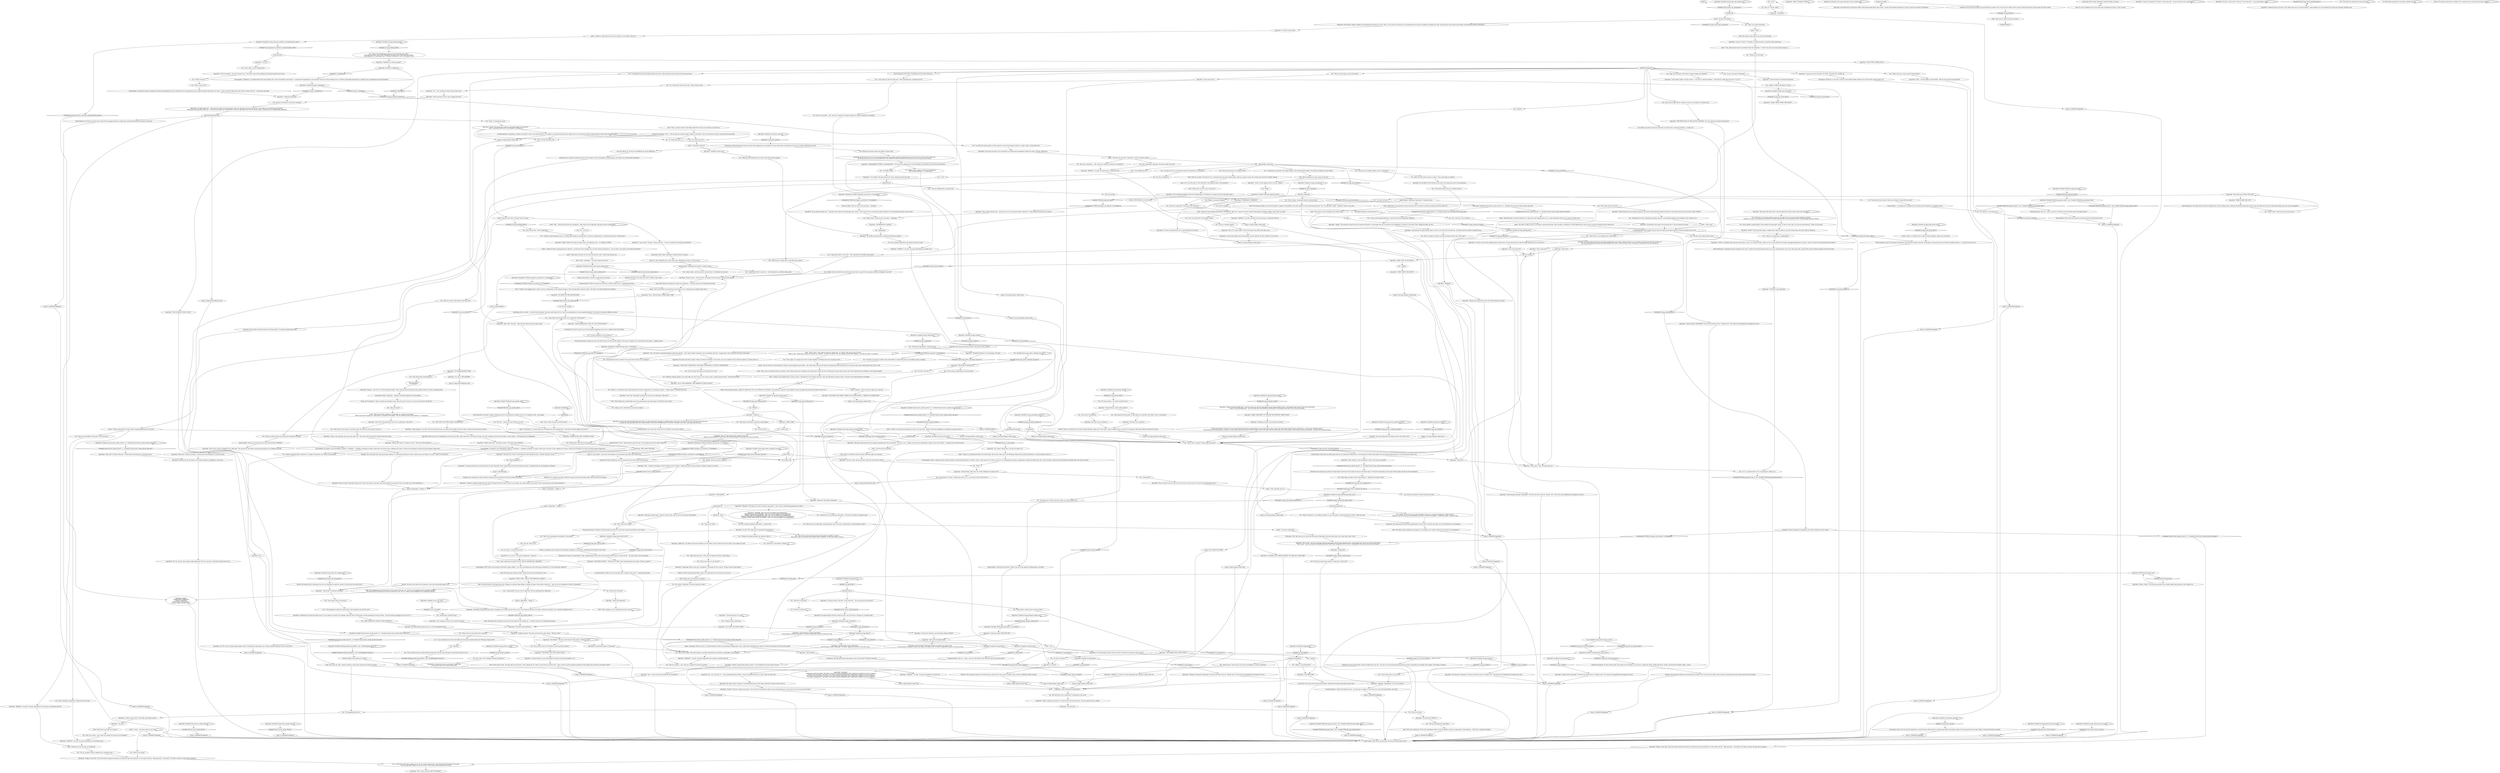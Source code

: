 # ICE / EGGHEAD
# Side-dialogue. Has the Physical Instrument check that makes Andre's Composure dance check easier and initiates the TO:DO - Make Van Eyck's jam more hard core
# ==================================================
digraph G {
	  0 [label="START"];
	  1 [label="input"];
	  2 [label="You: (Lie.) \"But I *was* thinking 'Revachol imperative'!\""];
	  3 [label="Shivers: YOU ARE IN ITS ARMS."];
	  4 [label="Egg Head: Variable[\"ice.egg_shivers_second\"]"];
	  5 [label="Variable[\"ice.egg_shivers_second\"]", shape=diamond];
	  6 [label="!(Variable[\"ice.egg_shivers_second\"])", shape=diamond];
	  7 [label="Egg Head: \"YEAGHH!\" (He's not even the slightest bit disappointed.)\n\"YEAGH! KILL ALL RICH PEOPLE!\" (He's not even the slightest bit disappointed.)\n\"YEAGH! CAPITAL IS SALVATION!\" (He's not even the slightest bit disappointed.)\n\"YEAGH! REVACHOL IS FOR REVACHOLIANS!\" (He's not even the slightest bit disappointed.)\n\"YEAGH! I DON'T KNOW WHAT I'M DOING!\" (He's not even the slightest bit disappointed.)"];
	  8 [label="Endurance: As your mind works, the beat recedes from your ears. You hear your own blood pulsing through your head, nourishing your thoughts with oxygen. The rhythm is familiar..."];
	  9 [label="Physical Instrument: You know it in your lungs where the pressure should vibrate, in your heart that's alone, and in your solar plexus where the hits should land... so does every chordate animal...\nEven dancing to this beat before, you knew it in your lungs where the pressure wasn't bursting. And in your heart that was alone and in your solar plexus where the hits should have landed... so does every chordate animal:"];
	  10 [label="Egg Head: \"And the amount of lyrics I got is against the law!\""];
	  11 [label="Egg Head: \"Okay, I get it, man. The party goes on!\""];
	  12 [label="You: \"Is it?\""];
	  13 [label="Drama: This young man adds a capital *G* before the *H* in his *YEAGHs* and *AAGHs*. This produces a guttural, *Gottwaldian* accent and makes him sound more animal, more *in it*."];
	  14 [label="You: \"I think it's good enough the way it is. Adding that melody has already been a *massive* improvement. It's pretty hard core now.\" (Finish task.)"];
	  15 [label="Egg Head: \"ARE YOU READY, POSSE?!\""];
	  16 [label="Noid: Noid straightens his back, ready for the beat..."];
	  17 [label="Egg Head: \"I can do that!\" He nods. \"If you want that -- I can be a conduit for the mystical nationhood!\""];
	  18 [label="You: \"Be a fascist, Egg Head. Our future needs your help.\""];
	  19 [label="Andre: \"I don't... even know what to say to that.\""];
	  20 [label="You: \"Don't be a moralist. That path requires a sensible examination of all nuances unattainable to most people.\""];
	  21 [label="Jump to: [MAINHUB-egghead]"];
	  22 [label="Interfacing: The compressor controls the gain based on the level of the signal on the aux side-chain input. It will allow maintaining a loud sound without peaks that fill up all the headspace."];
	  23 [label="Egg Head: \"Hear that?\" He grins with glee. \"Sounds like the missing part of van Eyck's jam!\""];
	  24 [label="Egg Head: \"Hang on -- this *is* a 4.5! We're all good, people!\" With a grin he sticks the plug into the auxiliary line-in. You hear a satisfying click."];
	  25 [label="Egg Head: He furrows his brow as his very large head traces the sublime invisible movement of the music in the very real air of the stuffy tent...\nHe furrows his brow as his very large head traces the sublime invisible movement of the music in the very real air of the church..."];
	  26 [label="Egg Head: The young man bobs his head to the music, much as before."];
	  27 [label="Jump to: [MAINHUB-egghead]"];
	  28 [label="Jump to: [Egg Thought reader hub]"];
	  29 [label="Jump to: [Egg Thought reader hub]"];
	  30 [label="Egg Head: Variable[\"ice.egg_communist\"]"];
	  31 [label="Variable[\"ice.egg_communist\"]", shape=diamond];
	  32 [label="!(Variable[\"ice.egg_communist\"])", shape=diamond];
	  33 [label="Egg Head: \"It is, isn't it?!\" He nods in agreement. \"I knew it!\""];
	  34 [label="Egg Head: \"WHOAH! Culture Cop!\""];
	  35 [label="Inland Empire: He *seems* sure, but you are left with the nagging doubt you might have overestimated the hard coreness of that jam..."];
	  36 [label="You: \"I can't help you with this right now. I need something else, something *extra*...\""];
	  37 [label="Jump to: [Egg hardcoreification hub]"];
	  38 [label="You: \"Sounds suspiciously like a *question*. I thought the question was: What is the question?\""];
	  39 [label="You: \"So this is the famous van Eyck I'm hearing?\""];
	  40 [label="Jump to: [ice.egg_dialogue_ended_once]"];
	  41 [label="You: \"You missed an 'A' there. I yelled mine with six 'A'-s, so you have to yell it with six too.\""];
	  42 [label="You: \"Why is this *Yekokataa* the place to be? What does that mean?\"\n\"You said that before. Why is this *Yekokataa* the place to be? What does that mean?\"\n\"But Yekokataa is a catastrophe zone. A desolate wasteland. It can't be the place to be?\""];
	  43 [label="Egg Head: \"We're close!\" says the young man with the tape player and the large boiadeiro boots. Lung-shaped trees sprout on his silver belt buckle.\n\"We're close!\" says the young man standing behind the mixer deck, pumping his fist in the air. Lung-shaped trees grow on his silver belt buckle. "];
	  44 [label="Shivers: There is a hawthorn tree on Rue de Saint-Ghislaine, right next to the canal. A reel of magnetic tape is caught in its branches, like bronze ribbons blowing in the wind..."];
	  45 [label="Jump to: [ice.egg_dialogue_ended_once]"];
	  46 [label="You: \"No, I really don't have time for this.\" (Don't take the task.)"];
	  47 [label="You: \"Good to know.\""];
	  48 [label="Noid: \"But that's what everybody saw. Explain it as you please, but it doesn't really do to just deny it ever happened.\""];
	  49 [label="Andre: \"Basically what you need to find here is a tape with some banging music on it, so that Egg Head could use it to remix van Eyck's jam.\""];
	  50 [label="Egg Head: \"Whooh, hear that?!\" He wipes his brow. \"The sines match perfectly!\""];
	  51 [label="Acele: \"Hey...\" Acele looks up from her microphone. \"What did you do to Egg Head, cop-man? Did you *break* him?\""];
	  52 [label="You: \"Just wait and see.\" (Nod at Egg Head.)"];
	  53 [label="Egg Head: Variable[\"ice.egg_greeting_second\"]"];
	  54 [label="Variable[\"ice.egg_greeting_second\"]", shape=diamond];
	  55 [label="!(Variable[\"ice.egg_greeting_second\"])", shape=diamond];
	  56 [label="Egg Head: Variable[\"ice.egg_hub_reached\"]"];
	  57 [label="Variable[\"ice.egg_hub_reached\"]", shape=diamond];
	  58 [label="!(Variable[\"ice.egg_hub_reached\"])", shape=diamond];
	  59 [label="You: \"It's good you're not a communist anyway. You should be an ultraliberal.\""];
	  60 [label="You: \"Communists are pansies. Can't fight invaders with internationalist babble. You need the strength of a pure nation.\""];
	  61 [label="You: \"Best not to be a communist. Having extreme views on issues is detrimental to understanding all sides.\""];
	  62 [label="Egg Head: \"But... it needs to be played, on the turntable. And it's broken.\" Seeing this abuse of music brings a twinge of sadness to his face."];
	  63 [label="Egg Head: \"Look around! You gotta help it, help it survive. Can't leave the tune like this.\" He hands back the bundle of magnetic tape."];
	  64 [label="Egg Head: \"No. No, no, this is gonna make people scared!\" He hands the tape back to you. \"Keep it positive, keep the *love* in the house!\""];
	  65 [label="Acele: \"What is this?\" Acele looks up from her contact mic. \"It's *good*. How did you guys do that?\"\n\"What is this?\" Acele looks up from her contact mic, stunned. \"It sounds *so good*. The way melody and bass flow together... how did you make it so perfect?\""];
	  66 [label="You: \"Do what? I just found a random tape and brought it to Egg Head. He's just incredibly good at remixing.\""];
	  67 [label="You: \"The Horn of Apocalypse. It draweth near.\""];
	  68 [label="Egg Head: \"Good morning, comrade! Yeaaaaaah!\" He waves his hand in the air. \"Harder core!\" The words echo magnificently throughout the nave."];
	  69 [label="Egg Head: \"Oscillator matrix?\" The man's brow furrows with concern. \"Where is that?\""];
	  70 [label="Empathy: An innocent soul, unaccustomed to acts of wanton guile."];
	  71 [label="Interfacing: A cruel joke to play on an earnest torque dork.\nA cruel joke to play on a brother torque dork.
"];
	  72 [label="Noid: \"That's fucked up, man. Lying like that. And a cop too...\""];
	  73 [label="Jump to: [Egg Thought reader hub]"];
	  74 [label="You: \"It's only ultra hard core.\""];
	  75 [label="You: \"It's proto -- not hard core at all.\""];
	  76 [label="Noid: The young man smiles and nods. Slowly he picks up two hammers at once."];
	  77 [label="Jump to: [MAINHUB-egghead]"];
	  78 [label="You: \"Wait! I just remembered something! I'm the police!\""];
	  79 [label="You: \"Actually, it's more likely to *hinder* us.\""];
	  80 [label="Egg Head: \"Oh...\""];
	  81 [label="Egg Head: \"No, this is THE ANSWER!\""];
	  82 [label="You: \"You're just gonna keep saying it's *hard core*, aren't you?\""];
	  83 [label="Inland Empire: Could there have been a *right* way out of this garden of forking paths, you think?"];
	  84 [label="Egg Head: \"It's nice to be important, but it's more important to be nice!\""];
	  85 [label="You: \"I was wondering if you knew who killed the mercenary hanging behind the Whirling-in-Rags hostel?\""];
	  86 [label="Egg Head: \"Gotta get the people going!\""];
	  87 [label="Jump to: [ice.egg_dialogue_ended_once]"];
	  88 [label="Egg Head: \"Oh, I know! I know this! I can tell you where it is!\""];
	  89 [label="Interfacing: Like that guy from the pawnshop, what was his name? The Bird's Nest Roy."];
	  90 [label="Jump to: [ice.egg_dialogue_ended_once]"];
	  91 [label="THEENDFORYOU"];
	  92 [label="Egg Head: \"NO LIMITS ON THE DANCEFLOOR!\""];
	  93 [label="Interfacing: Noid's right, Egg Head's technical talent is the key."];
	  94 [label="Inland Empire: Something *mysterious* is going on here..."];
	  95 [label="Egg Head: Variable[\"ice.egg_greeting_third\"]"];
	  96 [label="Variable[\"ice.egg_greeting_third\"]", shape=diamond];
	  97 [label="!(Variable[\"ice.egg_greeting_third\"])", shape=diamond];
	  98 [label="You: \"Don't be a fascist... wait, what am I saying? Of course be a fascist!\""];
	  99 [label="Jump to: [Egg Thought reader hub]"];
	  100 [label="Jump to: [MAINHUB-egghead]"];
	  101 [label="You: \"You're wrong. Capital doesn't rule the nation.\""];
	  102 [label="You: \"Welcome to Revachol!\""];
	  103 [label="Egg Head: \"WELCOME TO REVACHOL! WELCOME TO REVACHOL! MYSTICAL NATIONHOOD!\""];
	  104 [label="Jump to: [MAINHUB-egghead]"];
	  105 [label="Jump to: [givethetapes]"];
	  106 [label="Physical Instrument: Inside your chest, the heart beats still with the after-effects of the sound. Imagine if you could harness that power... making it pulse."];
	  107 [label="Egg Head: \"Ooh.\" His mind is seemingly flipping through the options. \"I don't know. Maybe *someone* can do something with this. I imagine this is the sound that the future could make.\""];
	  108 [label="Jump to: [MAINHUB-egghead]"];
	  109 [label="Jump to: [MAINHUB-egghead]"];
	  110 [label="Conceptualization: This is it... this is a new era. The fabric of the world has been irrevocably altered."];
	  111 [label="Egg Head: \"Welcome to Revachol! Yeaaaaaah!\""];
	  112 [label="Egg Head: Variable[\"tc.arno_van_eyck\"]"];
	  113 [label="Variable[\"tc.arno_van_eyck\"]", shape=diamond];
	  114 [label="!(Variable[\"tc.arno_van_eyck\"])", shape=diamond];
	  115 [label="Conceptualization: Isn't that what *real* artists do? Make it up as they go along?"];
	  116 [label="Inland Empire: ....as though you're supposed to be sharing some tremendous, evangelical secret..."];
	  117 [label="Egg Head: \"There's nothing wrong with it. I'm still in love with the hard core.\" He turns pensive all of a sudden."];
	  118 [label="Egg Head: \"I can be a communist!\" He nods. \"If you want that -- do you want me to be a communist?!\""];
	  119 [label="Noid: \"Please don't turn him into a communist.\""];
	  120 [label="Egg Head: \"Yeah! REVACHOL IMPERATIVE!\""];
	  121 [label="Egg Thought reader hub"];
	  122 [label="You: \"Don't be a communist. That path is *too* hard core.\""];
	  123 [label="Egg Head: \"HERE COMES THE SUN!\""];
	  124 [label="You: \"Superb!\""];
	  125 [label="You: \"Alright. Goodbye, Egg Head.\" [Leave.]"];
	  126 [label="Andre: \"Uhm, basically, yes it is.\""];
	  127 [label="Egg Head: \"YeaaaaaGH!\""];
	  128 [label="Egg Head: \"True, hard, full core!\""];
	  129 [label="Empathy: He feels ashamed he can't be of more service to the future of dance music."];
	  130 [label="You: \"Before I go on, where is Rue de Saint-Ghislaine?\"\n\"Rue de Saint-Ghislaine... I've been there.\""];
	  131 [label="You: \"No, but seriously... I'm a little worried it isn't.\""];
	  132 [label="shivers hub"];
	  133 [label="You: \"Bourgeois love from a bourgeois god-queen towards a world getting rapidly more bourgeois, that's lungs for you.\""];
	  134 [label="Conceptualization: Why wouldn't they be? Are the lungs not the place where you hold the breath of your soul?"];
	  135 [label="Egg Head: \"THE ADVENT!\""];
	  136 [label="Noid: \"I think it's just happenstance. Chaos in action. Contingencies of our limited existence. That and Egg Head's fantastic talent.\" He nods to his friend behind the turntables."];
	  137 [label="Endurance: Wait, they want you to run all the way back to Martinaise with that leg of yours, just to get some 'tape'? Ouch."];
	  138 [label="You: Give him a thumbs up."];
	  139 [label="Egg Head: \"I can be an ultra!\" He nods. \"If you want that -- do you want me to be an ultra?!\""];
	  140 [label="You: \"You're wrong. The nation can't bend all to its will.\""];
	  141 [label="Half Light: The bright future of Revachol reflects off Germaine Egg Head's giant smile. A world of Revacholian domination, where its shores are bereft of ill influence."];
	  142 [label="You: \"Obviously. One shouldn't get too hasty with their decision-making.\""];
	  143 [label="Egg Head: Variable[\"church.ravers_inside_church\"]"];
	  144 [label="Variable[\"church.ravers_inside_church\"]", shape=diamond];
	  145 [label="!(Variable[\"church.ravers_inside_church\"])", shape=diamond];
	  146 [label="You: \"Wait, what do you mean?\""];
	  147 [label="You: \"Alright, where can I get it repaired?\""];
	  148 [label="Interfacing: SIDE-CHAIN THE BEAT!"];
	  149 [label="Interfacing: Listen, you can use the compressor to select between which track it's compressing, either the auxiliary signal or the main input from the tape. Make it alternate between the signals."];
	  150 [label="Inland Empire: Who will be the innocence of hard-core anodic dance music?"];
	  151 [label="MAINHUB-egghead"];
	  152 [label="You: \"Are you a thought reader?\""];
	  153 [label="Noid: The young man picks up a level and inspects it against the floodlight. The water sparkles in the small measuring tube. \"Yes,\" he says after a while. \"I think it's correct to say that.\""];
	  154 [label="Egg Head: \"I'm sorry.\""];
	  155 [label="You: \"I could settle it for you, but not right now. Tell me something else, Egg Head.\""];
	  156 [label="You: \"Okay, I've changed my mind.\""];
	  157 [label="You: Try to think if anything could make it... harder-core?"];
	  158 [label="Jump to: [MAINHUB-egghead]"];
	  159 [label="Jump to: [MAINHUB-egghead]"];
	  160 [label="You: \"Yeaaaah!\""];
	  161 [label="Egg Head: \"Good morning, yeah! One, two, three! Yekokataa, the place to be!\""];
	  162 [label="Egg Head: \"I'm the party boy, it's my job!\""];
	  163 [label="You: \"What is a party boy?\""];
	  164 [label="Egg Head: \"What?!\" The young man makes a sudden move, like he's about to turn the volume down. But that would be ridiculous."];
	  165 [label="Egg Head: \"Wow, okay! We should start with the melody. But where would we get that stuff from?\""];
	  166 [label="You: \"I don't know. I was thinking *you* would know...\""];
	  167 [label="You: \"Really?\""];
	  168 [label="Untitled hub"];
	  169 [label="Logic: What about that compressor Andre was setting up... to achieve some sort of *parallel processing*."];
	  170 [label="Egg Head: Variable[\"TASK.find_egg_beat_done\"]"];
	  171 [label="Variable[\"TASK.find_egg_beat_done\"]", shape=diamond];
	  172 [label="!(Variable[\"TASK.find_egg_beat_done\"])", shape=diamond];
	  173 [label="Egg Head: \"Yeagh, re-mix time!\" His voice booms through the church as he takes the tape and attaches it to the empty reel slot. \"Tape goes here -- into deck B.\" He clicks a switch, the tape starts spinning..."];
	  174 [label="Egg Head: \"Listen, I'm just going to show it to you... Ready?\""];
	  175 [label="Andre: \"I was born ready, Egg!\""];
	  176 [label="Egg Head: \"Oh sure, I can do that!\" He nods. \"If you want that -- I can avoid taking a stand!\""];
	  177 [label="Noid: \"Please don't turn him into a moralist.\""];
	  178 [label="Jump to: [MAINHUB-egghead]"];
	  179 [label="Egg Head: Variable[\"church.egg_church_greeting_done\"]"];
	  180 [label="Variable[\"church.egg_church_greeting_done\"]", shape=diamond];
	  181 [label="!(Variable[\"church.egg_church_greeting_done\"])", shape=diamond];
	  182 [label="Physical Instrument: Vibrations thump through your blue soul. The music sounds much better in the church."];
	  183 [label="Egg Head: \"Tape goes around spool. I spin the world 'round, with my mic in the ground! Yeeaaaahhh!\""];
	  184 [label="You: \"What about this one?\" (Give him the Smallest Church in Saint-Saëns.)"];
	  185 [label="Egg Head: \"No. No, can't do, this is gonna make people sad! This isn't sad-core.\" He hands the tape back to you."];
	  186 [label="Egg Head: \"Wow...\" His face lights up with delight. \"Did you get this from Arno himself?\""];
	  187 [label="Egg Head: \"Yeah! It was awesome, and scary. Very hard core!\" His voice booms through the chamber, then gets silent."];
	  188 [label="Egg Head: \"Ooh. Ooh!\" His puzzled face turns into a wicked grin. \"But how?!\""];
	  189 [label="Pain Threshold: Your body is taking a beating from the low frequencies crashing over you. It's making you feel... alive again."];
	  190 [label="Egg Head: The audio assault is glorious. The speedfreak dances on the stage, intensely waving his hand in the air."];
	  191 [label="Egg Head: IsKimHere()"];
	  192 [label="IsKimHere()", shape=diamond];
	  193 [label="!(IsKimHere())", shape=diamond];
	  194 [label="You: \"THE QUESTION IS, WHAT IS THE QUESTION?!\""];
	  195 [label="Egg Head: \"Isn't something holding it back? From being hyper?\" He thinks for a moment, then his expression clears..."];
	  196 [label="Andre: \"Oh yeah, turn him into a communist, c'mon! It would be super!\""];
	  197 [label="Noid: In the background, his friend drops a heavy electric drill. He, too, waits for your judgement with undivided attention.\nHis friend drops his loitering act and turns toward you two. He, too, waits for your judgement with undivided attention.
"];
	  198 [label="You: \"I don't really have an answer for this. Tell me something else, Egg Head.\""];
	  199 [label="Egg Head: \"But how could it *become* harder-core? I know the answer in my heart, but cannot think it in my head. If this is not hyper, how could anything be...\""];
	  200 [label="Andre: \"You know van Eyck?\""];
	  201 [label="You: \"You can *yeah* and say random things all day long, but the track still doesn't sound all that *hard* to me.\""];
	  202 [label="Egg Head: \"Lakierski materialski!\""];
	  203 [label="Jump to: [ice.egg_dialogue_ended_once]"];
	  204 [label="Egg Head: Variable[\"ice.egg_shivers_third\"]"];
	  205 [label="Variable[\"ice.egg_shivers_third\"]", shape=diamond];
	  206 [label="!(Variable[\"ice.egg_shivers_third\"])", shape=diamond];
	  207 [label="You: Say nothing."];
	  208 [label="Egg Head: \"ONE MIND! ONE SPIRIT! THERE IS NO OTHER WORLD -- THERE IS NO OTHER LIFE!\""];
	  209 [label="Egg Head: \"COP-MAN!\" yells Egg Head."];
	  210 [label="Jump to: [MAINHUB-egghead]"];
	  211 [label="You: \"Don't be a moralist... wait, what am I saying? You should consider your choice carefully and rationally.\""];
	  212 [label="Egg Head: Variable[\"ice.egg_physinstr_first_success\"]"];
	  213 [label="Variable[\"ice.egg_physinstr_first_success\"]", shape=diamond];
	  214 [label="!(Variable[\"ice.egg_physinstr_first_success\"])", shape=diamond];
	  215 [label="Jump to: [givethetapes]"];
	  216 [label="You: \"Andre's got it. Sounds like a local folk song re-mixed.\""];
	  217 [label="Egg Head: Variable[\"TASK.find_egg_melody_done\"]"];
	  218 [label="Variable[\"TASK.find_egg_melody_done\"]", shape=diamond];
	  219 [label="!(Variable[\"TASK.find_egg_melody_done\"])", shape=diamond];
	  220 [label="Egg Head: \"The Arno will be back! But we're doing *something else* for one moment.\" He turns to you. \"Alright, go tell her that Egg Head is ready to rave to her *tunes* -- and then I'll turn off the music!\""];
	  221 [label="Egg Head: Variable[\"ice.egg_communist\"]"];
	  222 [label="Variable[\"ice.egg_communist\"]", shape=diamond];
	  223 [label="!(Variable[\"ice.egg_communist\"])", shape=diamond];
	  224 [label="You: \"You should crank up the, uh, oscillator matrix.\""];
	  225 [label="Egg Head: \"Cop-man can ride the knobs! SO COOL.\" He gives you a thumbs up."];
	  226 [label="You: \"You said you were worried. What do you think is wrong with the music?\""];
	  227 [label="You: \"Almost there. Could use just a bit more work...\""];
	  228 [label="Jump to: [MAINHUB-egghead]"];
	  229 [label="Endurance: The abstract shapes swelling in the foreground have done so in vain. This is a core matter. The answer, in the double-kick that moves the millilitres through your mind. The dark thud is the source of all rhythm, the inspiration behind mathematics..."];
	  230 [label="You: \"No, it was just a turn of phrase.\""];
	  231 [label="Egg Head: Variable[\"ice.egg_perception_missed_a\"]"];
	  232 [label="Variable[\"ice.egg_perception_missed_a\"]", shape=diamond];
	  233 [label="!(Variable[\"ice.egg_perception_missed_a\"])", shape=diamond];
	  234 [label="Encyclopedia: An intricate system of irrigation networks pockmarking the earth, intermittent seas of phosphorous mud, ripped tarpaulin fluttering in the wind... A pair of molten rubber boots also comes to mind. All in all -- a truly hard core place."];
	  235 [label="Egg Head: \"HARD CORE PARTY 25/7 BEYOND THE WINTER'S ORBIT STYLE!\""];
	  236 [label="Egg Head: \"Hard core!\""];
	  237 [label="Conceptualization: Could it be? Maybe for him -- you only have a chapter or two left in you. Last of the penultimate, more like..."];
	  238 [label="Authority: Your cop training did not prepare you for this. What to do?"];
	  239 [label="questionittotheveryend"];
	  240 [label="You: \"Why would lungs be for love?\""];
	  241 [label="You: \"Maybe Arno van Eyck lives around here and just threw a part of his song away, because he thought it was shit?\""];
	  242 [label="Andre: \"Anyway... That's all yours to figure out, cop-man.\""];
	  243 [label="You: \"Honestly, nothing springs to my mind right now. But I'll see if I can come up with a solution down the lane.\" (Proceed with task.)"];
	  244 [label="Egg Head: \"I'm sorry.\""];
	  245 [label="Electrochemistry: But there's something else that hasn't failed you..."];
	  246 [label="You: \"How do you like it in the church?\""];
	  247 [label="Egg Head: \"Righteous!\" He takes the tape and attaches it to the empty reel slot. Hand over ear, he listens, then shakes his head:"];
	  248 [label="Jump to: [Egg Head: \"\"Yeagh!\"\"]"];
	  249 [label="You: \"What if this is the answer to van Eyck's jam? We could use the sound for the bass...\""];
	  250 [label="Egg Head: Variable[\"church.andre_the_compressor\"]"];
	  251 [label="Variable[\"church.andre_the_compressor\"]", shape=diamond];
	  252 [label="!(Variable[\"church.andre_the_compressor\"])", shape=diamond];
	  253 [label="Egg Head: \"Side-chaining it, you said?\" He turns down the music, his hands moving deftly across the mixer, setting up the necessary controls..."];
	  254 [label="Egg Head: \"INTRODUCING THE ULTIMATE SOUND!\""];
	  255 [label="Egg Head: \"DOLORIAN CHURCH -- THE PLACE TO BE!\" Egg's losing himself in the sound. \"Pump it, pump it!\""];
	  256 [label="Egg Head: The other reel deck is empty. Cables run hither and thither. On one side, you see an auxiliary line-in with the number 4.5 written next to it."];
	  257 [label="You: \"Sounds like a horrible future.\""];
	  258 [label="Encyclopedia: Or maybe it's not Gottwaldian, maybe it's *Oranjese* -- probably an homage to Oranje, where Arno van Eyck is from, judging by his name. Could you be listening to an Arno van Eyck creation *right now*?"];
	  259 [label="Egg Head: \"Now if only we had the beat for the *full assault*. It would be unbelievably hyper!\""];
	  260 [label="Egg Head: \"But is it? I mean, really?\" He tilts his head to the other side, like an owl."];
	  261 [label="Egg Head: \"NO NATION, BUT TRANCE NATION! NO WAR, BUT CLASS WAR!\""];
	  262 [label="Shivers: THE WORLD IS A COLD SINK."];
	  263 [label="Egg Head: \"It's like it's only *ultra*.\""];
	  264 [label="Endurance: The hard core."];
	  265 [label="Egg Head: \"Sometimes I just feel like anodic music is in its infancy, you know? For example, take this Arno van Eyck jam I've been pumping for the last month... and will continue pumping for the rest of '51...\""];
	  266 [label="Egg Head: \"It's the message so listen and you will see. No illusion, the spirit is what you feel!\""];
	  267 [label="Egg Head: \"Yeah, request! I want everybody as close to the stage as possible!\""];
	  268 [label="You: \"I don't know what to say exactly...\""];
	  269 [label="Andre: \"And the mosaic sidewalk.\""];
	  270 [label="Jump to: [MAINHUB-egghead]"];
	  271 [label="Empathy: A great excitement is bubbling to the surface within him. This is *big*."];
	  272 [label="Egg Head: A young man with peroxide blond hair holds up a Harmon-Wowshi tape player, nodding along to the music. He looks at you with a knowing smile and says...\nA young man with peroxide blond hair stands behind a mixer deck, nodding along to the music. He looks at you with a knowing smile and says...
"];
	  273 [label="You: \"Thank you for the story.\""];
	  274 [label="Egg Head: \"Eyck-Head to the mega! The K became the G! The boy became the man!\""];
	  275 [label="Noid: \"Yeah. Maybe that streethawker across the pawnshop has got some tapes to sell? That's just an idea.\""];
	  276 [label="Egg Head: Variable[\"church.andre_the_compressor\"]"];
	  277 [label="Variable[\"church.andre_the_compressor\"]", shape=diamond];
	  278 [label="!(Variable[\"church.andre_the_compressor\"])", shape=diamond];
	  279 [label="Jump to: [MAINHUB-egghead]"];
	  280 [label="Jump to: [ice.egg_dialogue_ended_once]"];
	  281 [label="Egg Head: Variable[\"church.ravers_inside_church\"]"];
	  282 [label="Variable[\"church.ravers_inside_church\"]", shape=diamond];
	  283 [label="!(Variable[\"church.ravers_inside_church\"])", shape=diamond];
	  284 [label="Noid: \"Please don't turn him into an ultraliberal.\""];
	  285 [label="Jump to: [Egg Thought reader hub]"];
	  286 [label="germaine moralist"];
	  287 [label="Jump to: [MAINHUB-egghead]"];
	  288 [label="Egg Head: \"Yeah...\""];
	  289 [label="You: \"I got you this banging Megamix.\" (Give him the Great Doorgunner Megamix.)"];
	  290 [label="Egg Head: \"Whooh, hear that?!\" He wipes his brow. \"The sines match perfectly!\""];
	  291 [label="Egg Head: \"Too hard core, in fact.\" He brushes his hand through his hair. \"I couldn't control it. At all!\""];
	  292 [label="You: *Side-chain*? What does it even mean?"];
	  293 [label="You: \"The hard core aesthetic just got more bassy.\""];
	  294 [label="Noid: \"This is wild, the sines are off the charts.\""];
	  295 [label="Kim Kitsuragi: \"Oh no.\" The lieutenant closes his eyes. \"We're going to be in this church *forever*.\""];
	  296 [label="Inland Empire: Oh god, you're going to be in this church forever. FOREVER."];
	  297 [label="Egg Head: \"The fluxifier?\" The man's brow furrows with concern. \"Where is that?\""];
	  298 [label="You: \"Here, let a pro show you how it's done.\" (Turn some knobs at random.)"];
	  299 [label="Noid: \"He's not a communist. That's just something he likes to yell. He picked it up from a tape-jockey at The Paliseum... *she* was a communist though.\""];
	  300 [label="Egg Head: \"Yeaaargh!\"\n\"Communism rules the nation!\" He looks at you with an almost impossibly wide, shining grin, looking to see if you approve.\n\"Capital rules the nation!\" He looks at you with an almost impossibly wide, shining grin, looking to see if you approve.\n\"The nation rules the nation!\" He looks at you with an almost impossibly wide, shining grin, looking to see if you approve.\n\"It's time to compromise!\" He looks at you with an almost impossibly wide, shining grin, looking to see if you approve."];
	  301 [label="You: Feel the movement of blood through your head."];
	  302 [label="Jump to: [MAINHUB-egghead]"];
	  303 [label="You: \"Who is this \"van Eyck\"? Did he make this music?\""];
	  304 [label="Egg Head: Variable[\"ice.egg_dialogue_ended_once\"]"];
	  305 [label="Variable[\"ice.egg_dialogue_ended_once\"]", shape=diamond];
	  306 [label="!(Variable[\"ice.egg_dialogue_ended_once\"])", shape=diamond];
	  307 [label="Perception (Hearing): He missed one 'A'!"];
	  308 [label="Egg Head: \"ALL CORE! ALL RIGHT! YEAH!\""];
	  309 [label="Egg Head: \"Two on a track, watch your back, watch out for the heart attack!\""];
	  310 [label="You: \"It feels cold.\""];
	  311 [label="You: \"But is it? I mean, really?\""];
	  312 [label="Egg Head: \"IT'S HAAAAAAAAARD CORE!\""];
	  313 [label="Encyclopedia: Or maybe it's not Gottwaldian, maybe it's *Oranjese* -- probably an homage to Oranje, where Arno van Eyck is from, judging by his name. Could you be listening to an Arno van Eyck creation *right now*?"];
	  314 [label="You: \"IT IS!\""];
	  315 [label="Egg Head: \"I am the mic enforcer, I am the chicks checker, YEAGH!\""];
	  316 [label="You: Say nothing.\n*El silencio*."];
	  317 [label="Andre: \"Good, good.\""];
	  318 [label="Noid: \"Objectively, it was good for its time. And they sort of screwed it up after she passed, like they always do.\""];
	  319 [label="You: \"Andre's got it. Sounds like a local song re-mixed.\""];
	  320 [label="Egg Head: IsTaskActive(\"TASK.investigate_sea_fortress\")--[[ Variable[ ]]"];
	  321 [label="IsTaskActive(\"TASK.investigate_sea_fortress\")--[[ Variable[ ]]", shape=diamond];
	  322 [label="!(IsTaskActive(\"TASK.investigate_sea_fortress\")--[[ Variable[ ]])", shape=diamond];
	  323 [label="You: \"What do you mean?\""];
	  324 [label="You: \"Be a moralist, Egg Head. The balance needs your help.\""];
	  325 [label="Volition: You feel Germaine Egg Head's smile is too enthusiastic, but it'll have to do, for now."];
	  326 [label="Egg Head: \"THE FIRST PAGE OF THE SECOND CHAPTER!\" His voice echoes all around the grand hall."];
	  327 [label="Egg Head: \"Tape, yeah!\" He grins. \"Spin the tape until the space escape, yeah!\""];
	  328 [label="Egg Head: \"J'adore!\" He turns a knob on his mixer. \"God is close by, but maybe he doesn't have good enough ears. Let me turn it up, so we can lure him here.\""];
	  329 [label="Egg Head: \"THIS IS BEAUTY, THIS IS LIFE!\""];
	  330 [label="You: The audio onslaught can be tamed. Connect the dots."];
	  331 [label="You: Variable[\"church.egg_whitec_sidechain_the_bass\"]"];
	  332 [label="Variable[\"church.egg_whitec_sidechain_the_bass\"]", shape=diamond];
	  333 [label="!(Variable[\"church.egg_whitec_sidechain_the_bass\"])", shape=diamond];
	  334 [label="You: \"Is there anything we can do about it?\""];
	  335 [label="Jump to: [MAINHUB-egghead]"];
	  336 [label="Egg Head: \"YEAH! WITH A REBEL YELL!\""];
	  337 [label="You: \"I am The Law and an expert in these matters. Let me be the judge of what it is: hyper, super, or ultra hard core.\""];
	  338 [label="Noid: \"We can all hear it's not hyper hard core. If figures of authority keep telling us things are hyper, when they're clearly not -- how are we ever supposed to evolve to hyperdom?\""];
	  339 [label="Encyclopedia: RCM? That's the acronym for Revachol Citizens Militia -- you! Does everything this man yells mean something? Is it truly *internally coherent*?"];
	  340 [label="Jump to: [Egg Head: \"\"Yeagh!\"\"]"];
	  341 [label="Egg hardcoreification hub"];
	  342 [label="Empathy: He's overcome with some mysterious emotion. It's not merely adoration for what a Hard Cop you are either. It's more. Could it be *gratitude*?"];
	  343 [label="You: \"YeaaaaaaGH!\""];
	  344 [label="You: \"I am beginning to think this really doesn't have anything to do with the case.\""];
	  345 [label="Egg Head: \"Under the radar, OVER THE TOP!\""];
	  346 [label="Jump to: [THEENDFORYOU]"];
	  347 [label="You: Still say nothing."];
	  348 [label="Conceptualization: What do we have around here to achieve some sort of... *parallel processing*..."];
	  349 [label="huborg"];
	  350 [label="Interfacing: Noid's right, Egg Head's technical talent is the key."];
	  351 [label="Noid: \"Please don't turn him into a fascist.\""];
	  352 [label="Composure: The young man drops his oversized head in shame. He is truly sorry he couldn't come up with a heart-felt yell that would satisfy The Great Leader."];
	  353 [label="You: \"Almost there. Could use just a bit more... something...\""];
	  354 [label="Egg Head: \"Please. Please?\" The young man smiles at you widely, bright and innocent as the summer sun."];
	  355 [label="Volition: His pleaful smile is disarming, but you can withstand it's glorious assault, if you just put your heart into it."];
	  356 [label="Logic: What about the compressor the one with the spiky hair was setting up... to achieve some sort of *parallel processing*..."];
	  357 [label="Egg Head: \"Whooh, thump-thump-thump, maestro!\" The speedfreak waves his hand in the air."];
	  358 [label="Egg Head: Variable[\"tc.innocentic_system\"]"];
	  359 [label="Variable[\"tc.innocentic_system\"]", shape=diamond];
	  360 [label="!(Variable[\"tc.innocentic_system\"])", shape=diamond];
	  361 [label="You: \"It's 3.5, no doubt about it. It's on the ground.\" (Point to it.)"];
	  362 [label="Jump to: [MAINHUB-egghead]"];
	  363 [label="Egg Head: \"Eat the poor! Yeaaaaaah!\" He waves his hand in the air. \"Harder core!\" The words echo magnificently throughout the nave."];
	  364 [label="Egg Head: \"Incremental progress! Yeaaaaaah!\""];
	  365 [label="You: \"It's nowhere. I just made it up.\""];
	  366 [label="Egg Head: \"Hard core.\""];
	  367 [label="You: \"I was thinking that too!\""];
	  368 [label="You: \"Does that mean you're a thought reader?\""];
	  369 [label="You: \"Tell me something else, Egg Head...\""];
	  370 [label="Logic: But you're not. This is almost certainly a matter that surpasses the limits of reason."];
	  371 [label="Jump to: [Egg hardcoreification hub]"];
	  372 [label="Egg Head: \"I'm the hard rhymer, the track attacker, the mic enforcer, the *six* checker! I am the law!\""];
	  373 [label="Egg Head: Variable[\"ice.egg_question_isquestion_heard\"]"];
	  374 [label="Variable[\"ice.egg_question_isquestion_heard\"]", shape=diamond];
	  375 [label="!(Variable[\"ice.egg_question_isquestion_heard\"])", shape=diamond];
	  376 [label="Egg Head: \"This is Arno van Eyck! ARE YOU READY?\""];
	  377 [label="Egg Head: Variable[\"church.ravers_inside_church\"]  or  Variable[\"church.ravers_inside_church_with_lab\"]"];
	  378 [label="Variable[\"church.ravers_inside_church\"]  or  Variable[\"church.ravers_inside_church_with_lab\"]", shape=diamond];
	  379 [label="!(Variable[\"church.ravers_inside_church\"]  or  Variable[\"church.ravers_inside_church_with_lab\"])", shape=diamond];
	  380 [label="You: \"Uh, no, actually I found it tangled up in a hawthorn tree...\""];
	  381 [label="Andre: \"Oh geez, please don't do that. There's enough exploitation in the world.\""];
	  382 [label="Egg Head: \"AIIIIIGH!!!\" he yells. You guess Egg Head won't become a fascist after all."];
	  383 [label="Egg Head: \"THE MARKET REGULATES ITSELF!\""];
	  384 [label="Egg Head: \"WELCOME TO REVACHOL!\""];
	  385 [label="Egg Head: Variable[\"church.egg_whitec_sidechain_the_bass\"]"];
	  386 [label="Variable[\"church.egg_whitec_sidechain_the_bass\"]", shape=diamond];
	  387 [label="!(Variable[\"church.egg_whitec_sidechain_the_bass\"])", shape=diamond];
	  388 [label="Conceptualization: What do we have around here to achieve some sort of... *parallel processing*..."];
	  389 [label="Egg Head: Variable[\"TASK.find_egg_beat_done\"]  and  Variable[\"TASK.find_egg_melody_done\"]"];
	  390 [label="Variable[\"TASK.find_egg_beat_done\"]  and  Variable[\"TASK.find_egg_melody_done\"]", shape=diamond];
	  391 [label="!(Variable[\"TASK.find_egg_beat_done\"]  and  Variable[\"TASK.find_egg_melody_done\"])", shape=diamond];
	  392 [label="Egg Head: \"Oh... oh... she uses 3.5...\" An uncomfortable pause follows. \"Yeah, the auxiliary line-in is 4.5 mm. These two don't mix.\""];
	  393 [label="Egg Head: Variable[\"ice.egg_moralist\"]"];
	  394 [label="Variable[\"ice.egg_moralist\"]", shape=diamond];
	  395 [label="!(Variable[\"ice.egg_moralist\"])", shape=diamond];
	  396 [label="You: \"But why aren't you a communist? Communism is the truth.\""];
	  397 [label="Noid: \"Unless you were thinking 'REVACHOL IMPERATIVE' right now... Anyway, I've had a similar thing happen with Egg's yelling, I know what you mean.\""];
	  398 [label="Egg Head: \"AIIIIIGH!!!\" he yells. You guess he won't become a communist after all."];
	  399 [label="You: \"You're right, I wasn't thinking that.\""];
	  400 [label="Empathy: The young man drops his oversized head in shame. He is truly sorry he couldn't come up with a proletarian yell that would satisfy The Great Leader."];
	  401 [label="Egg Head: Variable[\"whirling.necktie_personified\"]  and  CheckEquipped(\"neck_tie\")"];
	  402 [label="Variable[\"whirling.necktie_personified\"]  and  CheckEquipped(\"neck_tie\")", shape=diamond];
	  403 [label="!(Variable[\"whirling.necktie_personified\"]  and  CheckEquipped(\"neck_tie\"))", shape=diamond];
	  404 [label="Egg Head: \"Spinning out lyrics since the day I was born.\""];
	  405 [label="Encyclopedia: There is a place far away in Katla, beyond a certain latitude known as *winter's orbit*, where there are 25 hours in a day. It is a tremendously cold place, abandoned to drunks and failed rock stars. Full of eternite, depression and half finished ski flying hills. The Suru live there."];
	  406 [label="Egg Head: \"I knew that! I could have said that!\""];
	  407 [label="shiveringtowardchoice"];
	  408 [label="Interfacing: Here's an idea -- say what you said before. The exact same thing! OR. Or, wait! Say something that's only marginally different! It will yield a drastically different outcome."];
	  409 [label="Egg Head: \"HARD CORE TO THE MEGA!\""];
	  410 [label="Egg Head: \"HARD CORE!\""];
	  411 [label="You: \"Well. The lungs are where you hold the breath of your soul, aren't they?\""];
	  412 [label="Andre: \"There's a record store in Jamrock, but that's a bit far away... Maybe some local shopkeeper or handyman can help you fix it?\""];
	  413 [label="Andre: \"What about the bass? Do you have any ideas for that?\" Andre looks back at you."];
	  414 [label="Noid: \"Yeah, plus it's good to know your limits.\""];
	  415 [label="Egg Head: Variable[\"ice.egg_fascist\"]"];
	  416 [label="Variable[\"ice.egg_fascist\"]", shape=diamond];
	  417 [label="!(Variable[\"ice.egg_fascist\"])", shape=diamond];
	  418 [label="You: \"I found this reel of tape, maybe you can use it to hard-up Eyck's jam.\" (Give him the fixed hawthrone tree tape.)\n\"I got the tape fixed. Maybe we can use it now.\" (Give him the fixed hawthrone tree tape.)"];
	  419 [label="Egg Head: A hand on his ear, he listens to the audio through his headphones, and shouts..."];
	  420 [label="Egg Head: \"The sines match perfectly!\""];
	  421 [label="Jump to: [MAINHUB-egghead]"];
	  422 [label="Acele: \"What in the world is going on?\" Acele looks on, amazed at the display.\n\"What in the world is going on?\" Acele looks on, amazed at the display. \"The way melody and bass flow together... it's unnatural.\""];
	  423 [label="Egg Head: \"Everybody, everybody! Don't panic, I'm going to turn off the Arno for *just a sec*,\" the young man shouts as he clicks a switch on the mixer, \"for a *special scheduled event*...\""];
	  424 [label="Egg Head: \"Yeagh!\"\n\"COMMUNISM FOREVER!!\"\n\"CAPITAL FOREVER!!\"\n\"WELCOME TO REVACHOL!!\"\n\"Normal! Stable! Normal! Stable!\""];
	  425 [label="Conceptualization: If anything, it sounds a bit *proto*. Like it's not fully formed yet. You might be a moribund alcoholic and a failed cop, but you are pretty certain a thing cannot be both *proto* and *hard core*."];
	  426 [label="You: \"How much is the fish?\""];
	  427 [label="You: \"You can't. But you do.\""];
	  428 [label="Egg Head: \"Uh-uh?\" The young man is bursting with anticipation!"];
	  429 [label="Egg Head: \"Whaaaat?!\" He looks at you with customary amazement. \"Guys, there's something happening in his head!\""];
	  430 [label="Egg Head: Variable[\"ice.acele_heard_arno_van_eyck\"]"];
	  431 [label="Variable[\"ice.acele_heard_arno_van_eyck\"]", shape=diamond];
	  432 [label="!(Variable[\"ice.acele_heard_arno_van_eyck\"])", shape=diamond];
	  433 [label="You: \"Yeah, I'm a major Eyck-head.\""];
	  434 [label="You: \"Your friend Acele mentioned him.\""];
	  435 [label="You: \"I don't know what to say to that.\""];
	  436 [label="Egg Head: \"Good morning! Yeaaaaaah! Pump it up, pump it up, pump it up!\"\n\"Good morning! Yeaaaaaah! Pump it up, pump it up, pump it up!\" he shouts, apparently unaware of the time of day."];
	  437 [label="You: \"Why?\""];
	  438 [label="Jump to: [ice.egg_dialogue_ended_once]"];
	  439 [label="You: \"Needs more bass.\""];
	  440 [label="Shivers: The skin on your back is crawling. For a second you can't even hear the music anymore."];
	  441 [label="Egg Head: Variable[\"ice.egg_head_shivers_first\"]"];
	  442 [label="Variable[\"ice.egg_head_shivers_first\"]", shape=diamond];
	  443 [label="!(Variable[\"ice.egg_head_shivers_first\"])", shape=diamond];
	  444 [label="You: \"L'amour, la compassion, l'autodiscipline.\""];
	  445 [label="You: \"And a melody. A good melody is what makes the song really *stick*, so that you can't get it out of your head anymore.\" (Point at your head.)"];
	  446 [label="Egg Head: IsTaskActive(\"TASK.investigate_sea_fortress\")--[[ Variable[ ]]"];
	  447 [label="IsTaskActive(\"TASK.investigate_sea_fortress\")--[[ Variable[ ]]", shape=diamond];
	  448 [label="!(IsTaskActive(\"TASK.investigate_sea_fortress\")--[[ Variable[ ]])", shape=diamond];
	  449 [label="Egg Head: Variable[\"church.ravers_inside_church\"]  or  Variable[\"church.ravers_inside_church_with_lab\"]"];
	  450 [label="Variable[\"church.ravers_inside_church\"]  or  Variable[\"church.ravers_inside_church_with_lab\"]", shape=diamond];
	  451 [label="!(Variable[\"church.ravers_inside_church\"]  or  Variable[\"church.ravers_inside_church_with_lab\"])", shape=diamond];
	  452 [label="Jump to: [ice.egg_dialogue_ended_once]"];
	  453 [label="You: \"Don't be an ultra... wait, what am I saying? Of course be an ultraliberal!\""];
	  454 [label="Andre: \"Oh yeah, sure, this is *exactly* what we need.\""];
	  455 [label="Egg Head: Variable[\"ice.egg_liberal\"]"];
	  456 [label="Variable[\"ice.egg_liberal\"]", shape=diamond];
	  457 [label="!(Variable[\"ice.egg_liberal\"])", shape=diamond];
	  458 [label="Jump to: [MAINHUB-egghead]"];
	  459 [label="Empathy: For a moment you almost think he's going to put his hand down. But that would be ludicrous."];
	  460 [label="givethetapes"];
	  461 [label="Interfacing: *Bzoot-bzoot-bzoot* goes the track in the background, never-ending. You can't grasp what's missing. But you can try to make something up anyway."];
	  462 [label="Inland Empire: Who will be the innocence of hyper-hard-core anodic dance music?"];
	  463 [label="Egg Head: Variable[\"tc.innocentic_system\"]"];
	  464 [label="Variable[\"tc.innocentic_system\"]", shape=diamond];
	  465 [label="!(Variable[\"tc.innocentic_system\"])", shape=diamond];
	  466 [label="Egg Head: The large-headed youth gives you a sorely disappointed look..."];
	  467 [label="Egg Head: \"No, but seriously... I'm a bit worried it isn't.\" He frowns, then starts bobbing his head back and forth once more."];
	  468 [label="Egg Head: \"Hard Core Superstar!\""];
	  469 [label="Noid: \"This is a serious matter. Stop talking about fish. Fish has got nothing to do with this.\""];
	  470 [label="Physical Instrument: No, that would be silly. Your body isn't for thinking. It's for robust, wholesome things. Things like discus, javelin, and 400 metre hurdles. Mmm... discus."];
	  471 [label="Egg Head: \"You know about him...\" He moves his mouth, but sound doesn't come out. His eyes are the size of saucers. Looks like you've rendered him speechless.\n\"Hard-Cop! You know about *him* too...\" He moves his mouth, but sound doesn't come out. Egg Head's eyes are the size of saucers. Looks like you've rendered him speechless."];
	  472 [label="Egg Head: \"The Y to the E to the A to the A to the A to the A to the A to the G to the H to the exclamation mark...\""];
	  473 [label="You: \"Alright!\""];
	  474 [label="You: \"Just answer the question!\""];
	  475 [label="Egg Head: \"But there was a question...\""];
	  476 [label="Egg Head: \"But there was no question...\""];
	  477 [label="Egg Head: \"I'm sorry, I don't know anything about anodic music, I'm just the party boy. I get the people going and say it's hard core...\""];
	  478 [label="You: Shake it off."];
	  479 [label="Egg Head: The young man falls silent with appreciation. He even tries to contain his smile, as if it could hinder your investigation."];
	  480 [label="You: \"I was just thinking that a moment ago!\""];
	  481 [label="Egg Head: \"I think so.\""];
	  482 [label="Noid: The skinny wraith looks at you with some disbelief."];
	  483 [label="Egg Head: \"Heiligeili!\""];
	  484 [label="Egg Head: \"Ooh. Ooh!\" Egg Head's puzzled face turns into a wicked grin. \"But how?!\""];
	  485 [label="Egg Head: \"But it could be hyper, HYPER HARD CORE!\""];
	  486 [label="Egg Head: \"Oh no, please become one...\" (He didn't even notice you mentioning some 'island'.) \"You'll miss out on so much good content otherwise. It's like being the greatest cop on earth!\""];
	  487 [label="Egg Head: IsTaskActive(\"TASK.investigate_sea_fortress\")--[[ Variable[ ]]"];
	  488 [label="IsTaskActive(\"TASK.investigate_sea_fortress\")--[[ Variable[ ]]", shape=diamond];
	  489 [label="!(IsTaskActive(\"TASK.investigate_sea_fortress\")--[[ Variable[ ]])", shape=diamond];
	  490 [label="Inland Empire: Something *mysterious* is going on here..."];
	  491 [label="Logic: No, this is definitely part of the same song. Something cut from it. It fits too well."];
	  492 [label="You: \"Ready.\""];
	  493 [label="Egg Head: Variable[\"tc.yekokataa\"]"];
	  494 [label="Variable[\"tc.yekokataa\"]", shape=diamond];
	  495 [label="!(Variable[\"tc.yekokataa\"])", shape=diamond];
	  496 [label="Egg Head: Variable[\"ice.egg_greeting_first\"]"];
	  497 [label="Variable[\"ice.egg_greeting_first\"]", shape=diamond];
	  498 [label="!(Variable[\"ice.egg_greeting_first\"])", shape=diamond];
	  499 [label="Egg Head: \"Dolorian church, the place to be! Make some noise, my church people!\" Large speakers are set up behind the young man, blasting a familiar song."];
	  500 [label="You: \"Be an ultraliberal, Egg Head. Capital needs your help.\""];
	  501 [label="Egg Head: \"AIIIIIGH!!!\" he yells. You guess Egg Head is a fascist now."];
	  502 [label="Egg Head: \"I'm sorry.\""];
	  503 [label="Egg Head: IsTHCPresent(\"boring_cop\")"];
	  504 [label="IsTHCPresent(\"boring_cop\")", shape=diamond];
	  505 [label="!(IsTHCPresent(\"boring_cop\"))", shape=diamond];
	  506 [label="You: \"I've thought about the discarded melody and came to the conclusion that van Eyck has lived around here.\""];
	  507 [label="Egg Head: GainTask(\"TASK.egg_head_puzzle\")--[[ Variable[ ]]"];
	  508 [label="Soona, the Programmer: \"Great, someone got through to him. Okay, let's get it all set up. Can we turn the music off, please?\""];
	  509 [label="Interfacing: It's hard to say for sure, but the digital throbbing seems ever so slightly louder than before."];
	  510 [label="Logic: So, it's not this one. It's the world that's the thought reader in this equation?"];
	  511 [label="Perception (Hearing): \"Psst...\" You can hear the would-be leader whisper to his friend: \"Don't let him know he doesn't understand the fish thing.\""];
	  512 [label="Andre: \"Fuck yeah, I knew it!\""];
	  513 [label="Egg Head: \"THE R, THE C, THE M, THE THEOLOGY! AROOO!\""];
	  514 [label="Jump to: [MAINHUB-egghead]"];
	  515 [label="Jump to: [Egg hardcoreification hub]"];
	  516 [label="Egg Head: \"Back to the heavyweight jam!\" says the young man with the tape player and the large boiadeiro boots. Lung-shaped trees sprout on his silver belt buckle.\n\"Back to the heavyweight jam!\" says the young man from behind his mixing deck. Lung-shaped trees grow on his silver belt buckle. "];
	  517 [label="Jump to: [ice.egg_dialogue_ended_once]"];
	  518 [label="Egg Head: \"HERE COMES THE NIGHT!\""];
	  519 [label="You: \"Please tell me, what exactly are you doing?\""];
	  520 [label="Egg Head: \"Yekokataa is a hard core place!\""];
	  521 [label="Egg Head: Variable[\"ice.egg_tc_yekokataa\"]"];
	  522 [label="Variable[\"ice.egg_tc_yekokataa\"]", shape=diamond];
	  523 [label="!(Variable[\"ice.egg_tc_yekokataa\"])", shape=diamond];
	  524 [label="You: \"I think I'm also a party boy.\""];
	  525 [label="Inland Empire: Feels like you should reply with the very pinnacle of idiocy here, so that things get totally transcendent. But you haven't gotten there yet, so you don't know what to say."];
	  526 [label="Andre: \"Saint-G is the boulevard before the canal bridge. The one that takes you to the Whirling-in-Rags and the Industrial Harbour. It's got the lanterns and the---\""];
	  527 [label="Egg Head: \"Does it?\" He looks around, looking for the cold.\n\"Maybe you should DANCE again, huh? That would be mega! It was mega, the way you did that!\""];
	  528 [label="You: \"Egg, the music?\""];
	  529 [label="Egg Head: \"HAAAAAAARD COOORE!!! AAAAAAAIGHH!!!\" He lets out an agonized roar over the feeble-ish, obviously not too hard core beat below."];
	  530 [label="You: \"SO HARD CORE!\""];
	  531 [label="Egg Head: Variable[\"ice.egg_head_drama_got_g\"]"];
	  532 [label="Variable[\"ice.egg_head_drama_got_g\"]", shape=diamond];
	  533 [label="!(Variable[\"ice.egg_head_drama_got_g\"])", shape=diamond];
	  534 [label="Andre: \"Oh!\" Andre almost falls over backward from the realization. \"Is *that* why they call you Egg Head, because...\""];
	  535 [label="Egg Head: Variable[\"church.ravers_inside_church\"]  or  Variable[\"church.ravers_inside_church_with_lab\"]"];
	  536 [label="Variable[\"church.ravers_inside_church\"]  or  Variable[\"church.ravers_inside_church_with_lab\"]", shape=diamond];
	  537 [label="!(Variable[\"church.ravers_inside_church\"]  or  Variable[\"church.ravers_inside_church_with_lab\"])", shape=diamond];
	  538 [label="Jump to: [ice.egg_dialogue_ended_once]"];
	  539 [label="Egg Head: \"AIIIIIGH!!!\" he yells. You guess Egg Head is a moralist now."];
	  540 [label="germaine fascist"];
	  541 [label="Egg Head: \"EAT THE POOR!\""];
	  542 [label="You: \"Right on, Lord Raubritter!\""];
	  543 [label="You: \"No, that's still not it.\""];
	  544 [label="You: \"Almost there. Could use just a bit more heart...\""];
	  545 [label="Egg Head: \"I'm swiftly moving toward a solution which pleases nobody!\""];
	  546 [label="Egg Head: \"Oh no, please become one... you'll miss out on so much good content otherwise. It's like being the greatest cop on earth!\""];
	  547 [label="You: \"Hey, I have a tape with me, maybe you can use it to improve van Eyck's jam.\""];
	  548 [label="Egg Head: \"Aiiight!\" He snatches the tape from your hand and attaches it to the empty reel slot. One hand on his headphones, he listens to the audio. Then, shaking his head, he says:"];
	  549 [label="Egg Head: Variable[\"TASK.find_egg_beat_done\"]"];
	  550 [label="Variable[\"TASK.find_egg_beat_done\"]", shape=diamond];
	  551 [label="!(Variable[\"TASK.find_egg_beat_done\"])", shape=diamond];
	  552 [label="You: \"Whoa, that was a crazy sound we heard before.\""];
	  553 [label="You: \"What happened?\""];
	  554 [label="Egg Head: Variable[\"ice.egg_liberal\"]"];
	  555 [label="Variable[\"ice.egg_liberal\"]", shape=diamond];
	  556 [label="!(Variable[\"ice.egg_liberal\"])", shape=diamond];
	  557 [label="Egg Head: \"Good morning, comrade! Yeaaaaaah!\"\n\"Good morning, comrade! Yeaaaaaah!\" he shouts, apparently unaware of the time of day."];
	  558 [label="Noid: \"Don't listen to him,\" the man yells over the music. \"He's making shit up. There's no top-secret cop audio tech -- there's other top-secret-spying-on-people tech most likely, but cops don't care about *music*.\""];
	  559 [label="You: Whereof one cannot speak, one ought to remain silent."];
	  560 [label="You: \"Oh, you don't *have* one? Maybe it's just top-secret cop-tech.\""];
	  561 [label="Interfacing: Whatever it is you did, it seems to have helped slightly. Maybe now you'll be able to make sense of it?"];
	  562 [label="Jump to: [MAINHUB-egghead]"];
	  563 [label="Electrochemistry: Don't be alarmed! Everything is okay. He isn't actually *worried*. Everything is still super hard core! What he probably means is -- it could be even more so!"];
	  564 [label="You: \"Is your real name *Germaine*?\""];
	  565 [label="You: \"Don't be a communist... wait, what am I saying? Of course be a communist!\""];
	  566 [label="Jump to: [Egg Thought reader hub]"];
	  567 [label="Egg Head: \"The worker must MOVE YOUR ASS!\""];
	  568 [label="You: \"It's super hard core.\""];
	  569 [label="Empathy: For a moment you almost think he's going to put the tape player down. But that would be ludicrous."];
	  570 [label="You: \"Nothing. Me being the police isn't going to help us.\""];
	  571 [label="You: Think even harder."];
	  572 [label="Egg Head: Variable[\"ice.egg_felt_the_lack_of_bass\"]"];
	  573 [label="Variable[\"ice.egg_felt_the_lack_of_bass\"]", shape=diamond];
	  574 [label="!(Variable[\"ice.egg_felt_the_lack_of_bass\"])", shape=diamond];
	  575 [label="Egg Head: The young man with the tape recorder acknowledges your return. When he looks at you, he squints as though you were the setting sun...\nThe young man behind the mixer deck acknowledges your return. When he looks at you, he squints as though you were the setting sun..."];
	  576 [label="Egg Head: \"Skibadee, skibadanger! I am the rearranger!\""];
	  577 [label="You: \"You missed an 'A' there, but that's okay. I'm a pretty lenient cop.\""];
	  578 [label="Egg Head: \"This is hard core.\""];
	  579 [label="You: \"Alright, I'll see if I come up with something on my own. A citizen investigation.\" (Take the task.)\n\"Alright, I'll see if I come up with something on my own. A citizen investigation -- before the island.\" (Take the task.)"];
	  580 [label="Egg Head: Variable[\"canal.roy_intro_done\"]"];
	  581 [label="Variable[\"canal.roy_intro_done\"]", shape=diamond];
	  582 [label="!(Variable[\"canal.roy_intro_done\"])", shape=diamond];
	  583 [label="You: Say nothing."];
	  584 [label="Egg Head: \"INTERNALLY COHERENT!\""];
	  585 [label="germaine communist"];
	  586 [label="You: \"That doesn't sound like a thing that would happen.\""];
	  587 [label="You: \"Oh yeah. That makes perfect sense.\""];
	  588 [label="Jump to: [MAINHUB-egghead]"];
	  589 [label="Noid: \"Don't listen to that retrograde class warrior, Egg.\""];
	  590 [label="Egg Head: \"Rhymes that keep their secrets will unfold behind the clouds!\""];
	  591 [label="Egg Head: Variable[\"ice.egg_exit_once_done\"]"];
	  592 [label="Variable[\"ice.egg_exit_once_done\"]", shape=diamond];
	  593 [label="!(Variable[\"ice.egg_exit_once_done\"])", shape=diamond];
	  594 [label="Andre: \"I think you did an amazing job here, detective. I would have never thought that van Eyck could be improved on -- but you did it, you made it even better than before.\""];
	  595 [label="Jump to: [Egg Head: \"\"Yeagh!\"\"]"];
	  596 [label="Egg Head: \"AIIIIIGH!!!\" he yells. You guess Egg Head won't become an ultraliberal after all."];
	  597 [label="You: \"Welcome to Revachol!\""];
	  598 [label="You: \"I found this over at downtown Martinaise.\" (Give him the bundle of magnetic tape.)"];
	  599 [label="You: \"Acele's right, van Eyck must live around here. It's definitely his creation.\""];
	  600 [label="You: \"Egg, can you please route Soona's signal through your speakers?\""];
	  601 [label="Egg Head: Then he puts on his headphones and his eyes go wide, wider than they've ever gone on drugs. He starts jumping up and down with bliss, in total silence -- still listening to his headphones."];
	  602 [label="Egg Head: \"YEAAAGH! Welcome to the Gloaming!\" He grins."];
	  603 [label="You: \"Sounds like the future could be even more hard core than I ever imagined.\""];
	  604 [label="Electrochemistry: You could swear you feel the bright future of the working classes reflected off Germaine Egg Head's giant smile and right onto your face! Revolution makes your toes curl in anticipation."];
	  605 [label="Egg Head: \"Uhuh?\" The young man raises the tape player higher in anticipation.\n\"Uhuh?\" Egg Head raises his fist even higher in anticipation.
"];
	  606 [label="Egg Head: \"I think you might be right! But how could it *become* hard core then? I know it in my heart, but cannot think it in my head. If this is not hard core, how could anything be...\""];
	  607 [label="You: \"And I have a job to do instead of this absurd idiocy! Goodbye.\" [Leave.]\n\"And I have a job to do instead of this absurd idiocy! Goodbye, I'm off to the island.\" [Leave.]"];
	  608 [label="You: \"Okay, I'll look into it. In an official capacity. It's up to the police to make the beats go harder.\" (Take the task.)"];
	  609 [label="Shivers: There is a hawthorn tree on Rue de Saint-Ghislaine, right next to the canal."];
	  610 [label="Egg Head: \"So am I! SO AM I!\" He begins to shake his head so everyone would understand."];
	  611 [label="You: \"I agree with Noid, it's just luck -- *and* Egg Head's incredible mixing skills.\""];
	  612 [label="You: \"What if... we used that crazy sound assault from Soona's experiment, but contained, tamed it -- made it pulse?\" (Proceed with task.)"];
	  613 [label="Noid: \"Yeah, I remember -- you said it needs more bass!\""];
	  614 [label="Andre: \"Don't be too hard on yourself if you don't figure it out. I think the jam's already pretty ultra.\""];
	  615 [label="Egg Head: \"HARD CORE! Not exactly the hyper that I was hoping for, but... it's definitely ULTRA!\""];
	  616 [label="You: \"I'm... not sure.\""];
	  617 [label="You: \"Almost there. Could use just a bit more consolidation, a tad less regulation...\""];
	  618 [label="Jump to: [MAINHUB-egghead]"];
	  619 [label="Savoir Faire: You swear you feel the profit margins reflecting off Germaine Egg Head's giant smile."];
	  620 [label="Egg Head: \"Yeeaaaagh! Back on the case, no disgrace!\" He pumps his fist in the air. \"Bring it down to party place!\""];
	  621 [label="Acele: \"Nah, to me it sounds like classic van Eyck, I don't think he needs any 'inspiration' from folk songs. Maybe he lives in Martinaise and just threw away a part of his song because he thought it wasn't good enough?\""];
	  622 [label="Egg Head: \"To the mega! Yeagh!\" He gets serious. \"I can route it through auxilliary -- what kind of a cable does she use? 3.5 or 4.5?\""];
	  623 [label="Egg Head: \"It sucks up all the air in the mix until its the only thing left! Starts compressing itself and everything around it. Completely fills up the headspace. Extreme!\""];
	  624 [label="You: \"Okay. Egg, you need to start side-chaining it.\" (Explain the concept to him.)"];
	  625 [label="You: \"We have... tamed the sound. Made it our own.\""];
	  626 [label="Jump to: [MAINHUB-egghead]"];
	  627 [label="Conceptualization: This is it... this is a new era. The fabric of the world has been irrevocably altered."];
	  628 [label="Egg Head: Variable[\"TASK.find_egg_beat_done\"]  and  Variable[\"TASK.find_egg_melody_done\"]"];
	  629 [label="Variable[\"TASK.find_egg_beat_done\"]  and  Variable[\"TASK.find_egg_melody_done\"]", shape=diamond];
	  630 [label="!(Variable[\"TASK.find_egg_beat_done\"]  and  Variable[\"TASK.find_egg_melody_done\"])", shape=diamond];
	  631 [label="Egg Head: Variable[\"ice.egg_fascist\"]"];
	  632 [label="Variable[\"ice.egg_fascist\"]", shape=diamond];
	  633 [label="!(Variable[\"ice.egg_fascist\"])", shape=diamond];
	  634 [label="Egg Head: As you fiddle with the knobs on the mixer, the young man stares with amazement..."];
	  635 [label="Jump to: [MAINHUB-egghead]"];
	  636 [label="Noid: \"Don't be a lunatic. Of course he isn't. Germaine here just yells random things. Odds are, sooner or later one of them will come off as thought reading.\""];
	  637 [label="You: \"So it's the world that's the thought reader?\""];
	  638 [label="Jump to: [MAINHUB-egghead]"];
	  639 [label="Andre: \"I think it's super hard core, but you're right, it's not *hyper* hard core.\""];
	  640 [label="Horrific Necktie: Did someone say *disco*?"];
	  641 [label="You: Maybe your body can tell you what Arno van Eyck's jam is missing? To make it... harder core."];
	  642 [label="You: Variable[\"ice.egg_felt_the_lack_of_bass\"]"];
	  643 [label="Variable[\"ice.egg_felt_the_lack_of_bass\"]", shape=diamond];
	  644 [label="!(Variable[\"ice.egg_felt_the_lack_of_bass\"])", shape=diamond];
	  645 [label="Egg Head: \"D'accord hard core! Germaine Egg-Head.\""];
	  646 [label="Jump to: [ice.egg_dialogue_ended_once]"];
	  647 [label="You: \"I see.\""];
	  648 [label="You: \"Why are there lungs on your belt buckle?\""];
	  649 [label="You: \"Nowhere. I'm not gonna become some sort of Anodic Cop too, I've got enough copotypes already.\"\n\"Nowhere. I'm never ever getting to the island if I'm gonna become some sort of Anodic Cop, too. I've got enough sidecases already.\""];
	  650 [label="Egg Head: \"Oh...\" For a moment he doesn't know what to say."];
	  651 [label="Egg Head: The large-headed youth has closed his eyes, lost in the music. Sensing you, he opens them..."];
	  652 [label="Egg Head: Variable[\"ice.egg_sidechaining_failed_once\"]"];
	  653 [label="Variable[\"ice.egg_sidechaining_failed_once\"]", shape=diamond];
	  654 [label="!(Variable[\"ice.egg_sidechaining_failed_once\"])", shape=diamond];
	  655 [label="Egg Head: \"Is it, though?\" He stops dead in his tracks, tilting his head to the side."];
	  656 [label="thehardcorest"];
	  657 [label="Egg Head: \"The question is, what is the question?\""];
	  658 [label="Andre: \"Wow!\""];
	  659 [label="Egg Head: \"LOVE!\" he suddenly yells and the world seems to stop. \"In a woman's lungs! Lonely as I am, I'm not afraid! This strange, damaged feeling grows on and on, 'cause I've never loved someone like you before!\""];
	  660 [label="Egg Head: Variable[\"church.ravers_inside_church\"]  or  Variable[\"church.ravers_inside_church_with_lab\"]"];
	  661 [label="Variable[\"church.ravers_inside_church\"]  or  Variable[\"church.ravers_inside_church_with_lab\"]", shape=diamond];
	  662 [label="!(Variable[\"church.ravers_inside_church\"]  or  Variable[\"church.ravers_inside_church_with_lab\"])", shape=diamond];
	  663 [label="Physical Instrument: I think you might know the answer..."];
	  664 [label="Physical Instrument: You can't just leave it without a bass track!"];
	  665 [label="Egg Head: \"Hear that?\" He grins with glee. \"Sounds like the missing part of van Eyck's jam!\""];
	  666 [label="Jump to: [Egg Thought reader hub]"];
	  667 [label="Egg Head: \"AIIIIIGH!!!\" he yells. You guess Egg Head won't become a moralist after all."];
	  668 [label="Rhetoric: The young man drops his oversized head in shame. He is truly sorry he couldn't come up with a profitable market strategy."];
	  669 [label="You: \"No, that's still not it.\""];
	  670 [label="Egg Head: \"INCREMENTAL CHANGE!\""];
	  671 [label="Egg Head: He stands on stage behind a table, nodding along to the music and waving his hand in the air. In front of him -- the audio mixer, one reel spinning."];
	  672 [label="Shivers: A hawthorn tree on Rue de Saint-Ghislaine. Tangled in its branches, something bronze flutters in the wind..."];
	  673 [label="Volition: You don't have time for this nonsense. You've got safe boring things to do."];
	  674 [label="You: \"Okay, never mind.\""];
	  675 [label="Egg Head: \"Yeagh, re-mix time!\" His voice booms through the church as he takes the tape and attaches it to the empty reel slot. \"Tape goes here -- into deck B.\" He clicks a switch, the tape starts spinning..."];
	  676 [label="Logic: No, this is definitely part of the same song. Something cut from it. It fits too well."];
	  677 [label="You: \"I don't know the technical term, but it needs less *bzoot-bzoot*.\""];
	  678 [label="You: \"I agree with Noid, it's just luck -- *and* Egg Head's incredible mixing skills.\""];
	  679 [label="Egg Head: \"Don't worry, I have an *adapter* for it right here!\" He searches for the cable on the ground and picks it up, looking at the jack."];
	  680 [label="Egg Head: \"Can't escape the sound, can't escape the future!\""];
	  681 [label="Egg Head: Variable[\"ice.egg_fascist\"]"];
	  682 [label="Variable[\"ice.egg_fascist\"]", shape=diamond];
	  683 [label="!(Variable[\"ice.egg_fascist\"])", shape=diamond];
	  684 [label="Egg Head: Variable[\"ice.egg_liberal\"]"];
	  685 [label="Variable[\"ice.egg_liberal\"]", shape=diamond];
	  686 [label="!(Variable[\"ice.egg_liberal\"])", shape=diamond];
	  687 [label="Egg Head: \"A better deal! Yeaaaaaah!\" He waves his hand in the air. \"Medium core!\" The words echo magnificently throughout the nave."];
	  688 [label="Egg Head: Variable[\"ice.egg_communist\"]"];
	  689 [label="Variable[\"ice.egg_communist\"]", shape=diamond];
	  690 [label="!(Variable[\"ice.egg_communist\"])", shape=diamond];
	  691 [label="You: Just make it up. No way this speedfreak can tell the difference."];
	  692 [label="You: \"Dude, you gotta reroute the sound juice through the fluxifier!\""];
	  693 [label="You: \"Be a communist, Egg Head. The future needs your help.\""];
	  694 [label="You: \"Right on, comrade luminary!\""];
	  695 [label="You: \"No, that's still not it.\""];
	  696 [label="You: \"It's hyper hard core.\""];
	  697 [label="Egg Head: The young man looks at you reverently, as if observing the judgement inside your head. Growing, taking form."];
	  698 [label="Jump to: [Egg Head: \"\"Yeagh!\"\"]"];
	  699 [label="Egg Head: \"Alright! HERE COMES THE NIGHT!\""];
	  700 [label="Encyclopedia: \"Yekokataa\" is an abbreviation from the Graadian term \"Zone of Ecological Catastrophe,\" an agricultural megaproject in the extreme south east of the Graadian isola. It involved cutting-edge approaches to irrigation and a completely new type of fertilizer."];
	  701 [label="You: Still say nothing."];
	  702 [label="Egg Head: \"YEAAGHH!\""];
	  703 [label="protoraveconce"];
	  704 [label="missedahub"];
	  705 [label="Noid: \"But it's all blocked with that stupid traffic jam right now! Anyway...\""];
	  706 [label="Reaction Speed: Chill, my man. You'll get there -- eventually."];
	  707 [label="Logic: It's your health -- you're not well enough to run around just days after you've been shot."];
	  708 [label="Egg Head: Variable[\"church.soona_heard_rumble_hum\"]"];
	  709 [label="Variable[\"church.soona_heard_rumble_hum\"]", shape=diamond];
	  710 [label="!(Variable[\"church.soona_heard_rumble_hum\"])", shape=diamond];
	  711 [label="Jump to: [ice.egg_dialogue_ended_once]"];
	  712 [label="Egg Head: \"AIIIIIGH!!!\" he yells. You guess Egg Head is an ultraliberal now."];
	  713 [label="You: \"Don't be an ultraliberal. That path is *too* hard core.\""];
	  714 [label="Egg Head: Variable[\"ice.egg_moralist\"]"];
	  715 [label="Variable[\"ice.egg_moralist\"]", shape=diamond];
	  716 [label="!(Variable[\"ice.egg_moralist\"])", shape=diamond];
	  717 [label="You: \"Superb!\""];
	  718 [label="Egg Head: Variable[\"ice.egg_head_shivers_first\"]"];
	  719 [label="Variable[\"ice.egg_head_shivers_first\"]", shape=diamond];
	  720 [label="!(Variable[\"ice.egg_head_shivers_first\"])", shape=diamond];
	  721 [label="Jump to: [MAINHUB-egghead]"];
	  722 [label="You: \"You're right, it's uncanny how well it all goes together. Something else must be going on here...\""];
	  723 [label="Andre: \"Yes, but what if van Eyck based his remix on some forgotten local melody -- like a folk song? And you just found the original piece that inspired him to create this jam. That would explain why it fits so well.\""];
	  724 [label="Noid: \"I think it's just happenstance. Chaos in action. Contingencies of our limited existence. That and Egg Head's fantastic talent.\" He nods to his friend behind the turntables."];
	  725 [label="Andre: \"God damn it,\" you hear Andre say to himself over the thumping beat, \"this dance club idea might just work out.\""];
	  726 [label="You: \"THIS ONE IS FOR THE ANODIC GENERATION!\""];
	  727 [label="Egg Head: \"YEEEAAAGH!\""];
	  728 [label="Egg Head: Variable[\"ice.egg_moralist\"]"];
	  729 [label="Variable[\"ice.egg_moralist\"]", shape=diamond];
	  730 [label="!(Variable[\"ice.egg_moralist\"])", shape=diamond];
	  731 [label="Egg Head: \"Now... if only we had the melody for the *full effect*!\""];
	  732 [label="Interfacing: You scrape the mouldy recesses of your brain for some technological sounding jargon. It'll impress the large-headed speedfreak."];
	  733 [label="Egg Head: \"TOP-SECRET COP TECH! MEGA COOL!\""];
	  734 [label="Egg Head: \"You gotta bring us some, Big Sheriff! The future of hard sine depends on it!\""];
	  735 [label="You: \"So you're not a thought reader, you're a communist?\""];
	  736 [label="Egg Head: \"AIIIIIGH!!!\" he yells. You guess he is a communist now."];
	  737 [label="You: \"You're wrong. Communism doesn't rule the nation.\""];
	  738 [label="Egg Head: Variable[\"ice.noid_protorave_aesthetic_conceptualization_done\"]"];
	  739 [label="Variable[\"ice.noid_protorave_aesthetic_conceptualization_done\"]", shape=diamond];
	  740 [label="!(Variable[\"ice.noid_protorave_aesthetic_conceptualization_done\"])", shape=diamond];
	  741 [label="Egg Head: \"Oh yeah! He's DOING it!\""];
	  742 [label="You: \"My imagination fails me.\""];
	  743 [label="Egg Head: \"I know, so does mine!\" He laughs and shakes his head."];
	  744 [label="You: \"That would have been good, if I had asked you a question. But I didn't. Now it's just idiotic.\""];
	  745 [label="Electrochemistry: A dopamine surge accompanies the words. It feels like electricity flowing down your scalp, dissipating into your neck. Feels good, like a spark of life in that moribund sponge you call your body."];
	  746 [label="Interfacing: Whooh, thank god -- adapters noticeably degrade the sound quality."];
	  747 [label="Egg Head: \"Lungs are for love!\""];
	  748 [label="Egg Head: \"When Dolores Dei was anointed innocence, her lungs started glowing through her body, for the world loved her and she loved it back! YEAGH!\""];
	  749 [label="Andre: \"Oh. Well, it really is him. It's an honest to god van Eyck beat. Well, actually a reworking of a Pepi Popikarnassos track, but let's not get too deep into that whole mess.\""];
	  750 [label="Andre: \"Intriguing. The way I see it... van Eyck based his remix on some famous original piece. Like, a folk song? Something local. Seems you found an initial part with the main melody.\""];
	  751 [label="Egg Head: \"You're *THE WARRIOR*! THE WARRIOR OF DANCE MUSIC!\""];
	  752 [label="Jump to: [MAINHUB-egghead]"];
	  753 [label="You: \"Don't be a fascist. That path is *too* hard core.\""];
	  754 [label="germaine ultraliberal"];
	  755 [label="You: \"Appropriate.\""];
	  756 [label="Egg Head: \"Good morning! YEEAAAHHH!\" He waves his hand in the air. \"Harder core!\" The words echo magnificently throughout the nave."];
	  757 [label="Jump to: [MAINHUB-egghead]"];
	  758 [label="Egg Head: \"Be how it may -- if it fits, it fits!\" He pumps his fist in the air. \"Bring up the volume!\""];
	  759 [label="Jump to: [MAINHUB-egghead]"];
	  760 [label="Egg Head: IsTaskActive(\"TASK.find_egg_beat\")--[[ Variable[ ]]"];
	  761 [label="IsTaskActive(\"TASK.find_egg_beat\")--[[ Variable[ ]]", shape=diamond];
	  762 [label="!(IsTaskActive(\"TASK.find_egg_beat\")--[[ Variable[ ]])", shape=diamond];
	  763 [label="Egg Head: \"Welcome to Revachol! Yeaaaaaah!\" He waves his hand in the air. \"Harder core!\" The words echo magnificently throughout the nave."];
	  764 [label="Egg Head: \"Good morning, tycoon! Yeaaaaaah!\"\n\"Good morning, tycoon! Yeaaaaaah!\" he shouts, apparently unaware of the time of day."];
	  765 [label="Egg Head: \"YEEEEAAARRGGHH. PUMP OFF THE *BZOOT-BZOOT*.\""];
	  0 -> 0
	  1 -> 55
	  2 -> 71
	  3 -> 28
	  4 -> 4
	  4 -> 5
	  5 -> 2
	  6 -> 28
	  7 -> 157
	  8 -> 571
	  8 -> 300
	  9 -> 438
	  10 -> 39
	  11 -> 361
	  12 -> 311
	  13 -> 531
	  14 -> 615
	  15 -> 15
	  16 -> 174
	  17 -> 350
	  18 -> 501
	  19 -> 19
	  19 -> 210
	  19 -> 323
	  20 -> 667
	  21 -> 150
	  22 -> 624
	  23 -> 419
	  24 -> 746
	  25 -> 529
	  26 -> 107
	  27 -> 150
	  28 -> 120
	  29 -> 120
	  30 -> 30
	  30 -> 31
	  31 -> 585
	  32 -> 454
	  33 -> 198
	  34 -> 142
	  35 -> 514
	  36 -> 211
	  37 -> 340
	  38 -> 80
	  39 -> 471
	  40 -> 303
	  41 -> 371
	  42 -> 520
	  43 -> 127
	  44 -> 203
	  45 -> 303
	  46 -> 650
	  47 -> 595
	  48 -> 588
	  49 -> 274
	  50 -> 258
	  51 -> 616
	  51 -> 51
	  52 -> 14
	  53 -> 53
	  53 -> 54
	  54 -> 516
	  55 -> 496
	  56 -> 56
	  56 -> 57
	  57 -> 280
	  58 -> 94
	  59 -> 138
	  60 -> 16
	  61 -> 175
	  62 -> 145
	  62 -> 146
	  63 -> 411
	  64 -> 104
	  65 -> 65
	  65 -> 722
	  66 -> 723
	  67 -> 602
	  68 -> 757
	  69 -> 560
	  69 -> 297
	  69 -> 364
	  70 -> 70
	  71 -> 635
	  72 -> 72
	  73 -> 120
	  74 -> 32
	  75 -> 33
	  76 -> 513
	  77 -> 150
	  78 -> 427
	  79 -> 79
	  80 -> 370
	  81 -> 515
	  82 -> 576
	  83 -> 507
	  84 -> 646
	  85 -> 160
	  86 -> 436
	  86 -> 647
	  87 -> 303
	  88 -> 526
	  89 -> 214
	  90 -> 303
	  92 -> 278
	  93 -> 491
	  94 -> 240
	  94 -> 611
	  94 -> 318
	  95 -> 96
	  95 -> 95
	  96 -> 42
	  97 -> 52
	  98 -> 501
	  99 -> 120
	  100 -> 150
	  101 -> 502
	  102 -> 102
	  103 -> 140
	  104 -> 150
	  105 -> 459
	  106 -> 760
	  107 -> 256
	  107 -> 603
	  108 -> 150
	  109 -> 150
	  110 -> 357
	  111 -> 20
	  112 -> 112
	  112 -> 113
	  113 -> 257
	  114 -> 312
	  115 -> 692
	  115 -> 677
	  115 -> 223
	  116 -> 365
	  117 -> 264
	  118 -> 118
	  119 -> 195
	  120 -> 396
	  121 -> 395
	  121 -> 367
	  121 -> 368
	  121 -> 58
	  121 -> 59
	  121 -> 60
	  121 -> 735
	  122 -> 397
	  123 -> 604
	  124 -> 122
	  125 -> 591
	  126 -> 301
	  127 -> 306
	  128 -> 11
	  128 -> 583
	  129 -> 406
	  130 -> 87
	  131 -> 657
	  132 -> 129
	  132 -> 309
	  132 -> 478
	  133 -> 317
	  134 -> 587
	  134 -> 443
	  134 -> 132
	  134 -> 166
	  135 -> 89
	  136 -> 92
	  137 -> 43
	  138 -> 216
	  139 -> 283
	  140 -> 243
	  141 -> 286
	  142 -> 545
	  143 -> 144
	  143 -> 143
	  144 -> 458
	  145 -> 569
	  146 -> 182
	  147 -> 62
	  148 -> 291
	  149 -> 21
	  150 -> 108
	  151 -> 417
	  151 -> 225
	  151 -> 547
	  151 -> 641
	  151 -> 552
	  151 -> 648
	  151 -> 329
	  151 -> 564
	  151 -> 245
	  151 -> 151
	  151 -> 600
	  151 -> 506
	  151 -> 124
	  152 -> 260
	  153 -> 261
	  154 -> 399
	  155 -> 698
	  156 -> 605
	  157 -> 428
	  158 -> 150
	  159 -> 150
	  160 -> 201
	  161 -> 41
	  161 -> 343
	  162 -> 162
	  162 -> 524
	  163 -> 234
	  164 -> 444
	  165 -> 649
	  165 -> 165
	  166 -> 477
	  167 -> 481
	  168 -> 200
	  168 -> 159
	  169 -> 614
	  170 -> 170
	  170 -> 171
	  171 -> 628
	  172 -> 412
	  173 -> 418
	  174 -> 492
	  175 -> 137
	  176 -> 176
	  177 -> 18
	  178 -> 150
	  179 -> 179
	  179 -> 180
	  180 -> 220
	  181 -> 499
	  182 -> 718
	  183 -> 146
	  184 -> 246
	  185 -> 104
	  186 -> 270
	  187 -> 290
	  188 -> 249
	  189 -> 625
	  189 -> 292
	  189 -> 726
	  190 -> 328
	  191 -> 192
	  191 -> 191
	  192 -> 294
	  193 -> 295
	  194 -> 466
	  195 -> 262
	  196 -> 121
	  196 -> 565
	  196 -> 693
	  197 -> 424
	  198 -> 339
	  199 -> 340
	  200 -> 432
	  200 -> 433
	  200 -> 229
	  201 -> 403
	  202 -> 39
	  203 -> 303
	  204 -> 204
	  204 -> 205
	  205 -> 131
	  206 -> 241
	  207 -> 584
	  208 -> 711
	  209 -> 361
	  210 -> 150
	  211 -> 539
	  212 -> 212
	  212 -> 213
	  213 -> 287
	  214 -> 6
	  215 -> 459
	  216 -> 758
	  217 -> 217
	  217 -> 218
	  218 -> 189
	  219 -> 356
	  220 -> 269
	  221 -> 221
	  221 -> 222
	  222 -> 67
	  223 -> 684
	  224 -> 68
	  225 -> 561
	  226 -> 116
	  227 -> 567
	  228 -> 150
	  229 -> 263
	  230 -> 749
	  231 -> 232
	  231 -> 231
	  232 -> 704
	  233 -> 517
	  234 -> 202
	  235 -> 404
	  236 -> 11
	  236 -> 583
	  237 -> 721
	  238 -> 303
	  239 -> 193
	  239 -> 366
	  240 -> 748
	  241 -> 758
	  242 -> 208
	  243 -> 751
	  244 -> 351
	  245 -> 36
	  246 -> 620
	  247 -> 184
	  248 -> 423
	  249 -> 187
	  250 -> 250
	  250 -> 251
	  251 -> 355
	  252 -> 387
	  253 -> 601
	  254 -> 625
	  254 -> 292
	  255 -> 388
	  256 -> 103
	  257 -> 680
	  258 -> 342
	  258 -> 38
	  259 -> 660
	  260 -> 372
	  261 -> 120
	  262 -> 3
	  263 -> 639
	  264 -> 571
	  264 -> 742
	  265 -> 194
	  266 -> 279
	  267 -> 451
	  268 -> 344
	  269 -> 705
	  270 -> 150
	  271 -> 322
	  271 -> 379
	  272 -> 115
	  273 -> 590
	  274 -> 134
	  275 -> 319
	  276 -> 276
	  276 -> 277
	  277 -> 168
	  278 -> 347
	  279 -> 150
	  280 -> 303
	  281 -> 281
	  281 -> 282
	  282 -> 178
	  283 -> 651
	  284 -> 380
	  285 -> 120
	  286 -> 352
	  286 -> 141
	  287 -> 150
	  288 -> 157
	  289 -> 548
	  290 -> 258
	  291 -> 553
	  292 -> 148
	  293 -> 293
	  294 -> 725
	  295 -> 679
	  296 -> 679
	  297 -> 560
	  297 -> 297
	  297 -> 364
	  298 -> 634
	  299 -> 335
	  300 -> 29
	  301 -> 228
	  302 -> 150
	  303 -> 375
	  304 -> 304
	  304 -> 305
	  305 -> 507
	  306 -> 82
	  307 -> 230
	  308 -> 315
	  308 -> 519
	  309 -> 437
	  310 -> 527
	  311 -> 702
	  312 -> 81
	  312 -> 434
	  313 -> 342
	  313 -> 38
	  314 -> 259
	  315 -> 86
	  316 -> 24
	  317 -> 134
	  318 -> 589
	  319 -> 758
	  320 -> 320
	  320 -> 321
	  321 -> 136
	  322 -> 43
	  323 -> 173
	  324 -> 539
	  325 -> 177
	  326 -> 236
	  327 -> 459
	  328 -> 759
	  329 -> 421
	  330 -> 330
	  331 -> 331
	  331 -> 332
	  332 -> 384
	  333 -> 384
	  334 -> 106
	  335 -> 150
	  336 -> 27
	  337 -> 697
	  338 -> 426
	  338 -> 155
	  338 -> 197
	  339 -> 76
	  340 -> 423
	  341 -> 77
	  341 -> 35
	  341 -> 156
	  341 -> 37
	  342 -> 199
	  343 -> 472
	  344 -> 265
	  345 -> 86
	  346 -> 90
	  347 -> 408
	  348 -> 614
	  349 -> 242
	  349 -> 612
	  349 -> 13
	  350 -> 676
	  351 -> 453
	  352 -> 457
	  353 -> 670
	  354 -> 503
	  355 -> 406
	  356 -> 420
	  357 -> 731
	  358 -> 358
	  358 -> 359
	  359 -> 149
	  360 -> 108
	  361 -> 391
	  362 -> 150
	  363 -> 757
	  364 -> 20
	  365 -> 465
	  366 -> 11
	  366 -> 583
	  367 -> 314
	  368 -> 636
	  369 -> 299
	  370 -> 300
	  370 -> 742
	  371 -> 340
	  372 -> 646
	  373 -> 373
	  373 -> 374
	  374 -> 238
	  375 -> 525
	  377 -> 377
	  377 -> 378
	  378 -> 172
	  379 -> 675
	  380 -> 173
	  381 -> 713
	  381 -> 452
	  381 -> 500
	  382 -> 666
	  383 -> 717
	  383 -> 669
	  384 -> 101
	  384 -> 543
	  385 -> 385
	  385 -> 386
	  386 -> 147
	  387 -> 652
	  388 -> 420
	  389 -> 389
	  389 -> 390
	  390 -> 109
	  391 -> 108
	  392 -> 190
	  393 -> 393
	  393 -> 394
	  394 -> 687
	  395 -> 756
	  396 -> 117
	  397 -> 1
	  397 -> 637
	  397 -> 398
	  398 -> 566
	  399 -> 467
	  400 -> 638
	  401 -> 401
	  401 -> 402
	  402 -> 640
	  403 -> 158
	  404 -> 9
	  405 -> 437
	  406 -> 268
	  407 -> 608
	  407 -> 579
	  407 -> 45
	  408 -> 692
	  408 -> 677
	  408 -> 223
	  409 -> 473
	  409 -> 206
	  410 -> 346
	  410 -> 310
	  411 -> 483
	  412 -> 580
	  413 -> 613
	  414 -> 91
	  415 -> 416
	  415 -> 415
	  416 -> 540
	  417 -> 714
	  418 -> 376
	  419 -> 185
	  420 -> 660
	  421 -> 150
	  422 -> 188
	  423 -> 219
	  424 -> 150
	  425 -> 73
	  425 -> 568
	  425 -> 425
	  425 -> 74
	  425 -> 696
	  426 -> 468
	  427 -> 75
	  428 -> 570
	  428 -> 78
	  428 -> 607
	  429 -> 7
	  430 -> 430
	  430 -> 431
	  431 -> 302
	  433 -> 658
	  434 -> 316
	  435 -> 576
	  436 -> 20
	  437 -> 161
	  438 -> 303
	  439 -> 163
	  440 -> 440
	  441 -> 441
	  441 -> 442
	  442 -> 609
	  443 -> 563
	  444 -> 659
	  445 -> 164
	  446 -> 446
	  446 -> 447
	  447 -> 706
	  448 -> 546
	  449 -> 449
	  449 -> 450
	  450 -> 665
	  451 -> 22
	  452 -> 303
	  453 -> 712
	  454 -> 17
	  454 -> 753
	  454 -> 97
	  455 -> 456
	  455 -> 455
	  456 -> 754
	  457 -> 414
	  458 -> 150
	  459 -> 606
	  460 -> 288
	  460 -> 674
	  460 -> 598
	  460 -> 183
	  461 -> 691
	  461 -> 559
	  462 -> 626
	  463 -> 464
	  463 -> 463
	  464 -> 461
	  465 -> 626
	  466 -> 69
	  467 -> 439
	  468 -> 72
	  469 -> 511
	  470 -> 400
	  471 -> 341
	  472 -> 126
	  473 -> 518
	  474 -> 476
	  475 -> 44
	  476 -> 44
	  477 -> 128
	  478 -> 241
	  479 -> 48
	  480 -> 207
	  481 -> 272
	  481 -> 586
	  481 -> 410
	  482 -> 610
	  483 -> 588
	  484 -> 275
	  485 -> 278
	  486 -> 353
	  487 -> 488
	  487 -> 489
	  488 -> 707
	  489 -> 129
	  489 -> 478
	  490 -> 678
	  490 -> 599
	  490 -> 215
	  491 -> 93
	  492 -> 549
	  493 -> 494
	  493 -> 495
	  494 -> 233
	  495 -> 700
	  496 -> 497
	  496 -> 498
	  497 -> 575
	  498 -> 271
	  499 -> 181
	  500 -> 712
	  501 -> 666
	  502 -> 668
	  503 -> 504
	  503 -> 505
	  504 -> 673
	  505 -> 354
	  506 -> 327
	  507 -> 345
	  508 -> 528
	  509 -> 334
	  510 -> 119
	  511 -> 696
	  511 -> 73
	  511 -> 568
	  511 -> 74
	  512 -> 34
	  513 -> 338
	  514 -> 150
	  515 -> 340
	  516 -> 235
	  517 -> 303
	  518 -> 538
	  519 -> 85
	  520 -> 493
	  521 -> 522
	  521 -> 523
	  522 -> 233
	  523 -> 202
	  524 -> 308
	  525 -> 267
	  525 -> 366
	  526 -> 405
	  527 -> 487
	  528 -> 422
	  529 -> 530
	  529 -> 130
	  530 -> 655
	  531 -> 532
	  531 -> 533
	  532 -> 111
	  533 -> 167
	  534 -> 273
	  535 -> 536
	  535 -> 537
	  536 -> 49
	  537 -> 289
	  538 -> 303
	  539 -> 98
	  540 -> 544
	  540 -> 139
	  540 -> 597
	  541 -> 619
	  542 -> 541
	  543 -> 243
	  544 -> 383
	  545 -> 324
	  546 -> 353
	  547 -> 326
	  548 -> 63
	  549 -> 550
	  549 -> 551
	  550 -> 448
	  551 -> 535
	  552 -> 186
	  553 -> 623
	  554 -> 555
	  554 -> 556
	  555 -> 764
	  556 -> 631
	  557 -> 20
	  558 -> 635
	  559 -> 25
	  560 -> 733
	  561 -> 562
	  562 -> 150
	  563 -> 150
	  564 -> 645
	  565 -> 736
	  566 -> 120
	  567 -> 123
	  567 -> 695
	  568 -> 512
	  569 -> 606
	  570 -> 79
	  571 -> 741
	  572 -> 573
	  572 -> 574
	  573 -> 8
	  574 -> 470
	  575 -> 578
	  576 -> 237
	  577 -> 83
	  578 -> 11
	  578 -> 583
	  579 -> 479
	  580 -> 581
	  580 -> 582
	  581 -> 88
	  582 -> 214
	  583 -> 409
	  584 -> 84
	  584 -> 701
	  585 -> 737
	  585 -> 226
	  585 -> 694
	  586 -> 47
	  587 -> 659
	  588 -> 150
	  589 -> 752
	  590 -> 588
	  591 -> 592
	  591 -> 593
	  593 -> 699
	  594 -> 413
	  595 -> 423
	  596 -> 284
	  597 -> 102
	  598 -> 61
	  599 -> 758
	  600 -> 622
	  601 -> 50
	  602 -> 333
	  603 -> 727
	  604 -> 227
	  605 -> 568
	  605 -> 73
	  605 -> 74
	  605 -> 425
	  606 -> 340
	  608 -> 479
	  609 -> 563
	  610 -> 534
	  611 -> 758
	  612 -> 484
	  613 -> 708
	  614 -> 485
	  615 -> 594
	  616 -> 14
	  617 -> 382
	  618 -> 150
	  619 -> 618
	  620 -> 325
	  621 -> 724
	  622 -> 360
	  623 -> 105
	  624 -> 252
	  625 -> 725
	  626 -> 150
	  627 -> 462
	  628 -> 629
	  628 -> 630
	  629 -> 627
	  630 -> 626
	  631 -> 632
	  631 -> 633
	  632 -> 110
	  633 -> 728
	  634 -> 224
	  635 -> 150
	  636 -> 510
	  637 -> 152
	  638 -> 150
	  639 -> 738
	  640 -> 158
	  641 -> 642
	  642 -> 643
	  642 -> 644
	  643 -> 572
	  644 -> 572
	  645 -> 125
	  646 -> 303
	  647 -> 266
	  648 -> 747
	  649 -> 445
	  650 -> 10
	  651 -> 688
	  652 -> 653
	  652 -> 654
	  653 -> 407
	  654 -> 460
	  655 -> 656
	  656 -> 480
	  656 -> 313
	  657 -> 744
	  657 -> 474
	  658 -> 482
	  659 -> 745
	  660 -> 661
	  660 -> 662
	  661 -> 64
	  662 -> 750
	  663 -> 348
	  664 -> 348
	  665 -> 419
	  666 -> 120
	  667 -> 98
	  668 -> 99
	  669 -> 502
	  670 -> 755
	  671 -> 255
	  672 -> 671
	  673 -> 406
	  674 -> 247
	  675 -> 418
	  676 -> 490
	  677 -> 765
	  678 -> 758
	  679 -> 23
	  680 -> 420
	  681 -> 682
	  681 -> 683
	  682 -> 763
	  683 -> 392
	  684 -> 685
	  684 -> 686
	  685 -> 362
	  686 -> 681
	  687 -> 757
	  688 -> 689
	  688 -> 690
	  689 -> 557
	  690 -> 554
	  691 -> 732
	  692 -> 296
	  693 -> 736
	  694 -> 122
	  695 -> 153
	  696 -> 337
	  697 -> 196
	  698 -> 423
	  700 -> 521
	  701 -> 307
	  702 -> 12
	  703 -> 336
	  703 -> 154
	  704 -> 40
	  704 -> 577
	  705 -> 309
	  705 -> 478
	  706 -> 486
	  707 -> 129
	  707 -> 478
	  708 -> 709
	  708 -> 710
	  709 -> 663
	  710 -> 664
	  711 -> 303
	  712 -> 284
	  713 -> 596
	  714 -> 715
	  714 -> 716
	  715 -> 285
	  716 -> 26
	  717 -> 541
	  718 -> 720
	  718 -> 719
	  719 -> 672
	  720 -> 671
	  721 -> 150
	  722 -> 723
	  723 -> 621
	  724 -> 349
	  725 -> 254
	  726 -> 253
	  727 -> 420
	  728 -> 729
	  728 -> 730
	  729 -> 363
	  730 -> 435
	  731 -> 421
	  732 -> 114
	  733 -> 734
	  734 -> 558
	  735 -> 298
	  736 -> 566
	  737 -> 153
	  738 -> 739
	  738 -> 740
	  739 -> 703
	  740 -> 424
	  741 -> 369
	  742 -> 743
	  743 -> 244
	  744 -> 475
	  745 -> 209
	  746 -> 508
	  747 -> 443
	  747 -> 46
	  747 -> 239
	  748 -> 133
	  749 -> 134
	  750 -> 135
	  751 -> 614
	  752 -> 150
	  753 -> 381
	  754 -> 617
	  754 -> 100
	  754 -> 542
	  755 -> 545
	  756 -> 757
	  757 -> 150
	  758 -> 169
	  759 -> 150
	  760 -> 761
	  760 -> 762
	  761 -> 248
	  762 -> 66
	  762 -> 333
	  763 -> 757
	  764 -> 20
	  765 -> 509
}

